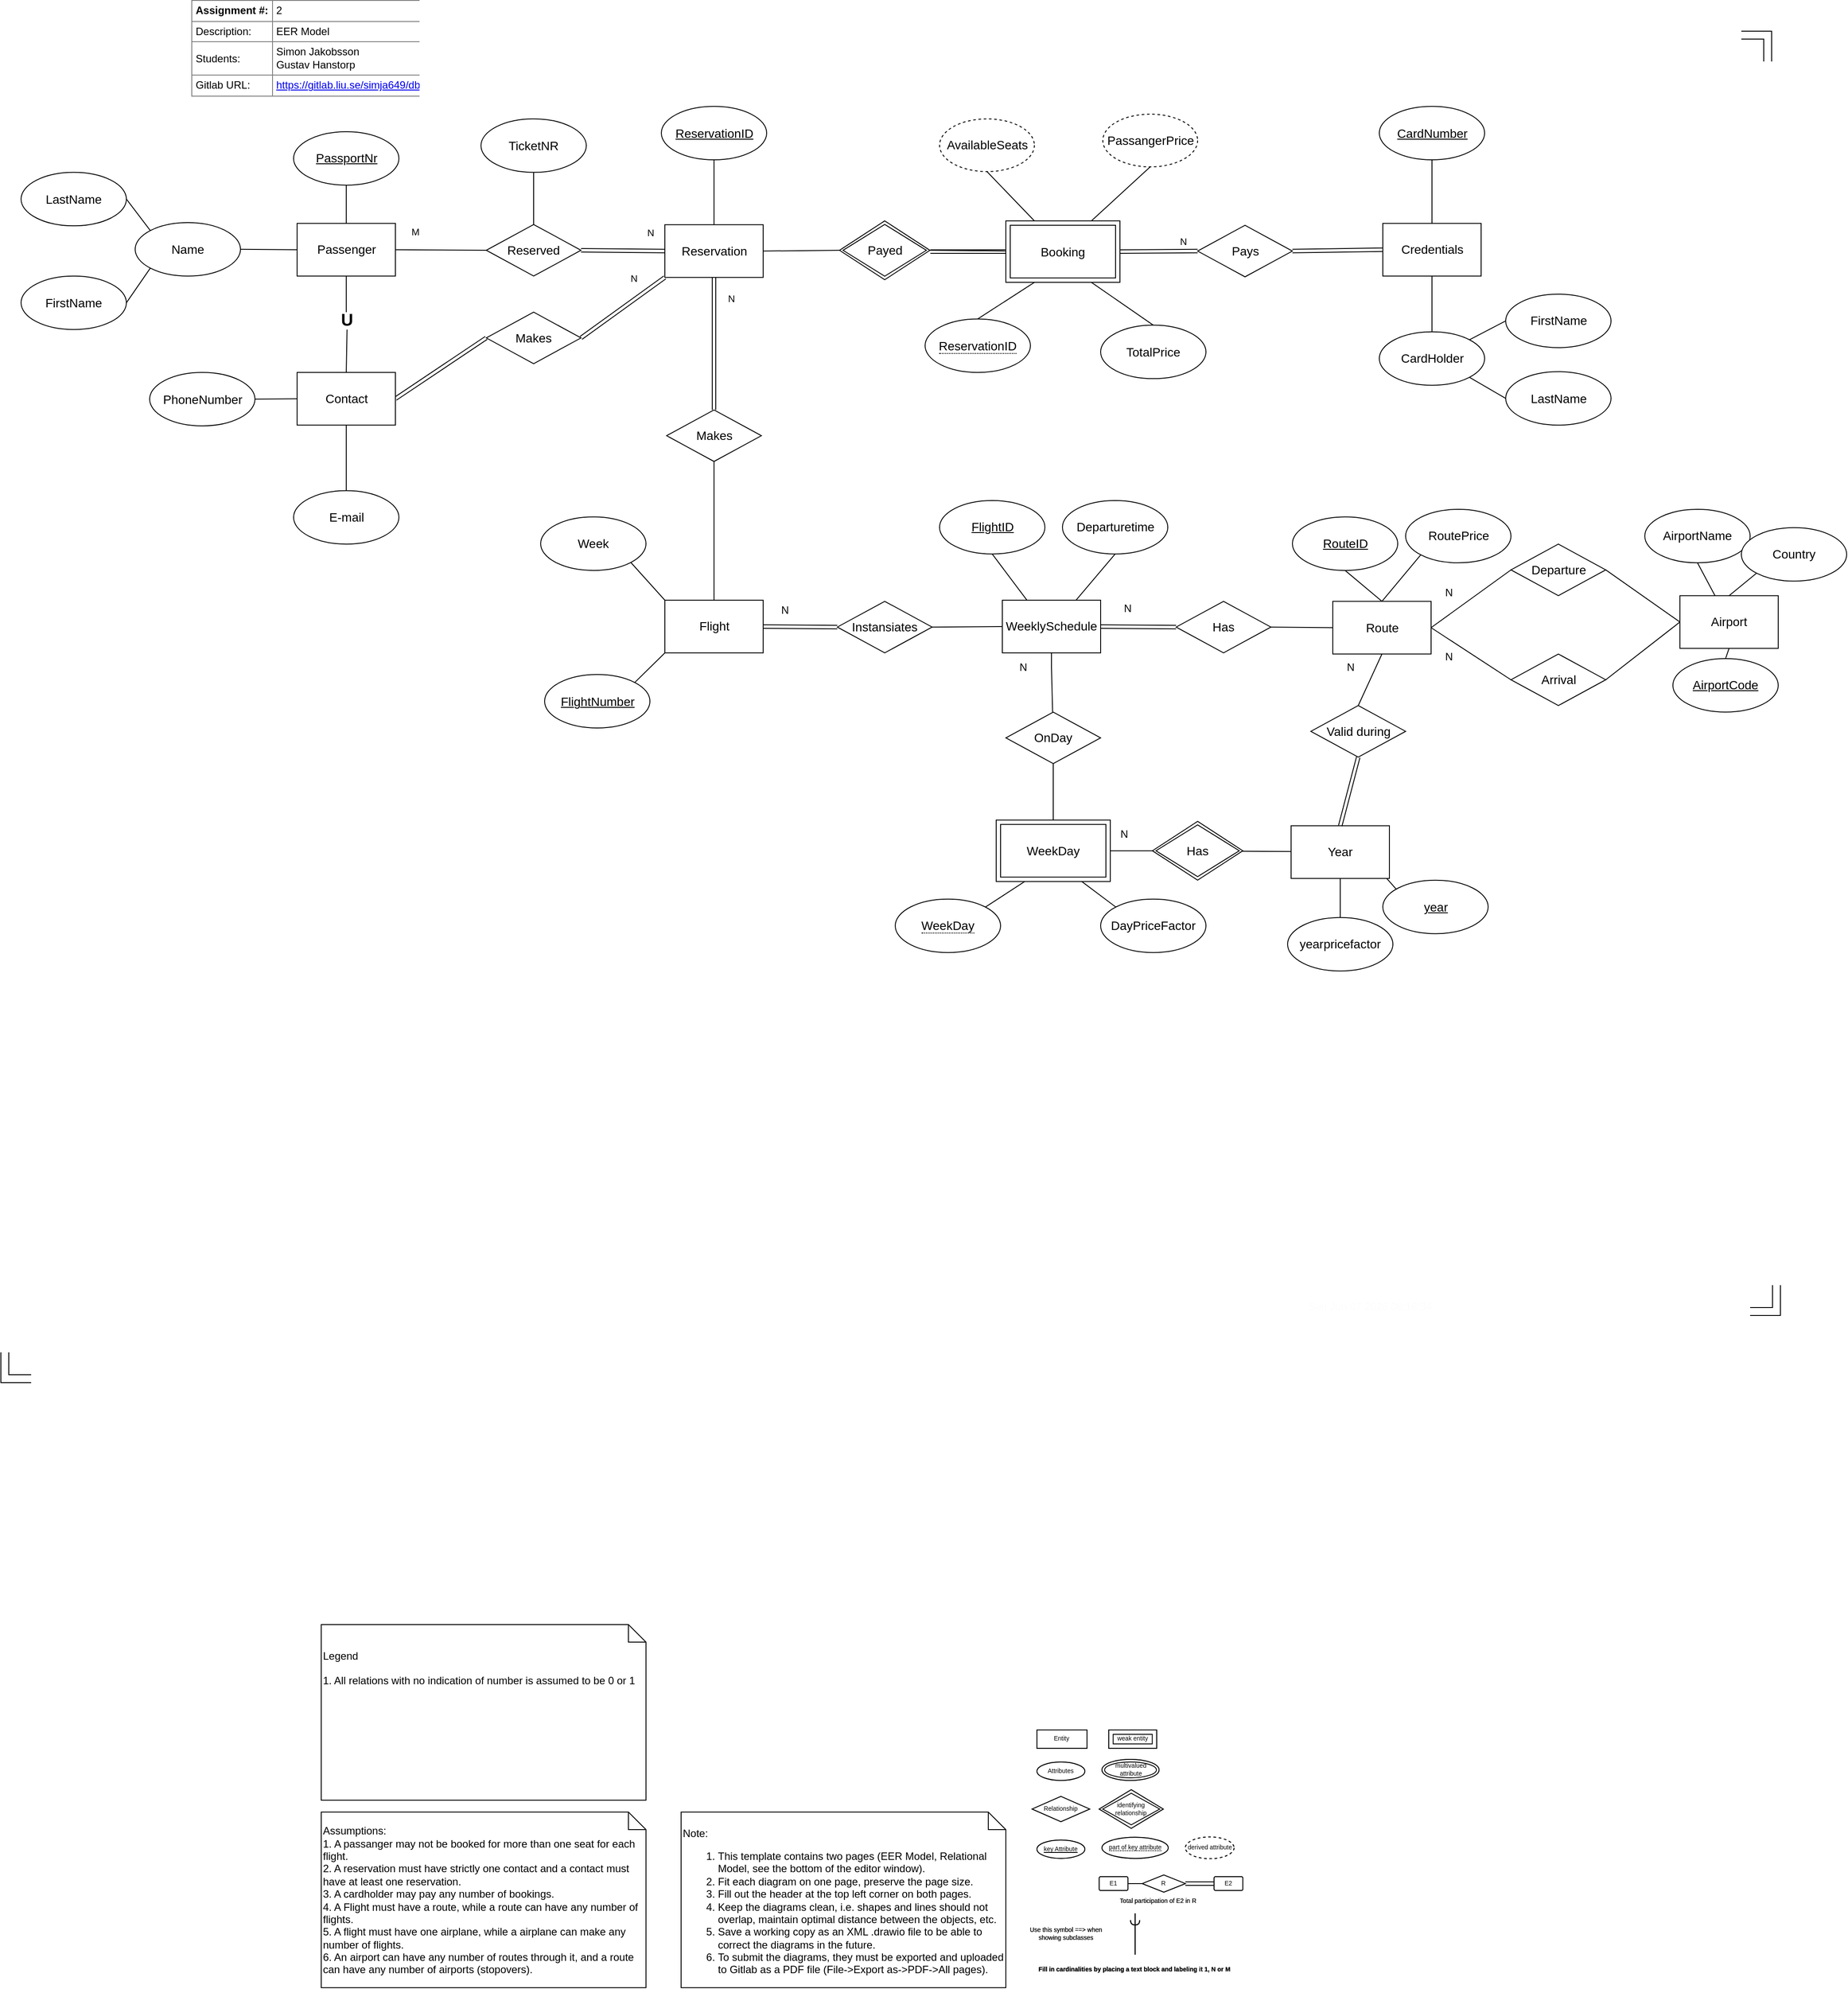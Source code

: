 <mxfile version="14.0.1" type="device" pages="2"><diagram id="EQT6DCMKms0dr1beO2x8" name="Page-1"><mxGraphModel dx="1306" dy="728" grid="1" gridSize="10" guides="1" tooltips="1" connect="1" arrows="1" fold="1" page="1" pageScale="1" pageWidth="3300" pageHeight="2339" math="0" shadow="0"><root><mxCell id="r67iiMVAhRl_353q-hEa-0"/><mxCell id="r67iiMVAhRl_353q-hEa-1" parent="r67iiMVAhRl_353q-hEa-0"/><UserObject label="%date{ddd mmm dd yyyy HH:MM:ss}%" placeholders="1" id="ZuKES8kQBr2e_-UL0viV-0"><mxCell style="text;html=1;align=center;verticalAlign=middle;whiteSpace=wrap;overflow=hidden;fontColor=#FCFCFC;movable=0;resizable=0;rotatable=0;deletable=0;editable=0;connectable=0;" parent="r67iiMVAhRl_353q-hEa-1" vertex="1"><mxGeometry x="1667" y="1538" width="160" height="20" as="geometry"/></mxCell></UserObject><mxCell id="ZuKES8kQBr2e_-UL0viV-1" value="" style="shape=filledEdge;rounded=0;fixDash=1;endArrow=none;strokeWidth=10;fillColor=#ffffff;edgeStyle=orthogonalEdgeStyle;fontColor=#FCFCFC;" parent="r67iiMVAhRl_353q-hEa-1" edge="1"><mxGeometry width="60" height="40" relative="1" as="geometry"><mxPoint x="191.5" y="1600" as="sourcePoint"/><mxPoint x="221.5" y="1630" as="targetPoint"/><Array as="points"><mxPoint x="191.5" y="1630"/></Array></mxGeometry></mxCell><mxCell id="ZuKES8kQBr2e_-UL0viV-2" value="" style="shape=filledEdge;rounded=0;fixDash=1;endArrow=none;strokeWidth=10;fillColor=#ffffff;edgeStyle=orthogonalEdgeStyle;fontColor=#FCFCFC;" parent="r67iiMVAhRl_353q-hEa-1" edge="1"><mxGeometry width="60" height="40" relative="1" as="geometry"><mxPoint x="2170" y="100" as="sourcePoint"/><mxPoint x="2200" y="130" as="targetPoint"/><Array as="points"><mxPoint x="2200" y="100"/></Array></mxGeometry></mxCell><mxCell id="ZuKES8kQBr2e_-UL0viV-3" value="" style="shape=filledEdge;rounded=0;fixDash=1;endArrow=none;strokeWidth=10;fillColor=#ffffff;edgeStyle=orthogonalEdgeStyle;fontColor=#FCFCFC;" parent="r67iiMVAhRl_353q-hEa-1" edge="1"><mxGeometry width="60" height="40" relative="1" as="geometry"><mxPoint x="2180" y="1553.5" as="sourcePoint"/><mxPoint x="2210" y="1523.5" as="targetPoint"/><Array as="points"><mxPoint x="2210" y="1553.5"/></Array></mxGeometry></mxCell><mxCell id="ZuKES8kQBr2e_-UL0viV-4" value="&lt;table style=&quot;width: 100% ; height: 100% ; border-collapse: collapse&quot; width=&quot;100%&quot; cellpadding=&quot;4&quot; border=&quot;1&quot;&gt;&lt;tbody&gt;&lt;tr&gt;&lt;th&gt;Assignment #:&lt;/th&gt;&lt;td&gt;2&lt;/td&gt;&lt;/tr&gt;&lt;tr&gt;&lt;td&gt;Description:&lt;/td&gt;&lt;td&gt;EER Model&lt;/td&gt;&lt;/tr&gt;&lt;tr&gt;&lt;td&gt;Students:&lt;/td&gt;&lt;td&gt;Simon Jakobsson&lt;br&gt;Gustav Hanstorp&lt;/td&gt;&lt;/tr&gt;&lt;tr&gt;&lt;td&gt;Gitlab URL:&lt;/td&gt;&lt;td&gt;&lt;a href=&quot;https://gitlab.liu.se/alial32/db&quot;&gt;https://gitlab.liu.se/simja649/db&lt;/a&gt;&lt;/td&gt;&lt;/tr&gt;&lt;/tbody&gt;&lt;/table&gt;" style="text;html=1;strokeColor=none;fillColor=none;overflow=fill;fontColor=#000000;" parent="r67iiMVAhRl_353q-hEa-1" vertex="1"><mxGeometry x="404" y="60" width="260" height="110" as="geometry"/></mxCell><mxCell id="ZuKES8kQBr2e_-UL0viV-5" value="&lt;br&gt;Note:&lt;br&gt;&lt;ol&gt;&lt;li&gt;This template contains two pages (EER Model, Relational Model, see the bottom of the editor window).&lt;/li&gt;&lt;li&gt;Fit each diagram on one page, preserve the page size.&lt;br&gt;&lt;/li&gt;&lt;li&gt;Fill out the header at the top left corner on both pages.&lt;/li&gt;&lt;li&gt;&lt;span&gt;Keep the diagrams clean, i.e. shapes and lines should not overlap, maintain optimal distance between the objects, etc.&lt;/span&gt;&lt;br&gt;&lt;/li&gt;&lt;li&gt;Save a working copy as an XML .drawio file to be able to correct the diagrams in the future.&lt;/li&gt;&lt;li&gt;To submit the diagrams, they must be exported and uploaded to Gitlab as a PDF file (File-&amp;gt;Export as-&amp;gt;PDF-&amp;gt;All pages).&lt;/li&gt;&lt;/ol&gt;" style="shape=note;size=20;whiteSpace=wrap;html=1;strokeColor=#000000;fillColor=#ffffff;fontColor=#000000;align=left;" parent="r67iiMVAhRl_353q-hEa-1" vertex="1"><mxGeometry x="962" y="2123.5" width="370" height="200" as="geometry"/></mxCell><mxCell id="ZuKES8kQBr2e_-UL0viV-6" value="Assumptions:&amp;nbsp;&lt;br&gt;&lt;div&gt;&lt;span&gt;1.&lt;/span&gt;&lt;span&gt; A passanger may not be booked for more than one seat for each flight.&lt;/span&gt;&lt;/div&gt;&lt;div&gt;&lt;span&gt;2. A reservation must have strictly one contact and a contact must have at least one reservation.&lt;/span&gt;&lt;/div&gt;&lt;div&gt;&lt;span&gt;3. A cardholder may pay any number of bookings.&lt;/span&gt;&lt;/div&gt;&lt;div&gt;&lt;span&gt;4. A Flight must have a route, while a route can have any number of flights.&lt;/span&gt;&lt;/div&gt;&lt;div&gt;&lt;span&gt;5. A flight must have one airplane, while a airplane can make any number of flights.&lt;/span&gt;&lt;/div&gt;&lt;div&gt;&lt;span&gt;6. An airport can have any number of routes through it, and a route can have any number of airports (stopovers).&lt;br&gt;&lt;/span&gt;&lt;/div&gt;&lt;div&gt;&lt;span&gt;&lt;/span&gt;&lt;/div&gt;" style="shape=note;size=20;whiteSpace=wrap;html=1;strokeColor=#000000;fillColor=#ffffff;fontColor=#000000;align=left;" parent="r67iiMVAhRl_353q-hEa-1" vertex="1"><mxGeometry x="552" y="2123.5" width="370" height="200" as="geometry"/></mxCell><mxCell id="ZuKES8kQBr2e_-UL0viV-7" value="" style="group;fontSize=7;" parent="r67iiMVAhRl_353q-hEa-1" vertex="1" connectable="0"><mxGeometry x="1332" y="2030" width="270" height="293.5" as="geometry"/></mxCell><mxCell id="ZuKES8kQBr2e_-UL0viV-8" value="&lt;b style=&quot;font-size: 7px;&quot;&gt;Fill in cardinalities by placing a text block and labeling it 1, N or M&lt;/b&gt;" style="text;html=1;strokeColor=none;fillColor=none;align=center;verticalAlign=middle;whiteSpace=wrap;rounded=0;shadow=0;dashed=1;fontSize=7;" parent="ZuKES8kQBr2e_-UL0viV-7" vertex="1"><mxGeometry x="32.73" y="260" width="227.27" height="26.11" as="geometry"/></mxCell><mxCell id="ZuKES8kQBr2e_-UL0viV-9" value="" style="shape=requiredInterface;html=1;verticalLabelPosition=bottom;shadow=0;fontSize=7;rotation=90;" parent="ZuKES8kQBr2e_-UL0viV-7" vertex="1"><mxGeometry x="144.545" y="214.119" width="5.455" height="10.445" as="geometry"/></mxCell><mxCell id="ZuKES8kQBr2e_-UL0viV-10" value="" style="endArrow=none;html=1;strokeColor=#000000;fontSize=7;" parent="ZuKES8kQBr2e_-UL0viV-7" edge="1"><mxGeometry width="50" height="50" relative="1" as="geometry"><mxPoint x="147.273" y="255.899" as="sourcePoint"/><mxPoint x="147.273" y="208.897" as="targetPoint"/></mxGeometry></mxCell><mxCell id="ZuKES8kQBr2e_-UL0viV-11" value="&lt;font style=&quot;font-size: 7px;&quot;&gt;Use this symbol ==&amp;gt; when showing subclasses &lt;/font&gt;" style="text;html=1;strokeColor=none;fillColor=none;align=center;verticalAlign=middle;whiteSpace=wrap;rounded=0;shadow=0;fontSize=7;" parent="ZuKES8kQBr2e_-UL0viV-7" vertex="1"><mxGeometry x="21.818" y="211.508" width="92.727" height="41.779" as="geometry"/></mxCell><mxCell id="ZuKES8kQBr2e_-UL0viV-12" value="Attributes" style="ellipse;whiteSpace=wrap;html=1;align=center;shadow=0;gradientColor=none;fontSize=7;" parent="ZuKES8kQBr2e_-UL0viV-7" vertex="1"><mxGeometry x="35.455" y="36.557" width="54.545" height="20.89" as="geometry"/></mxCell><mxCell id="ZuKES8kQBr2e_-UL0viV-13" value="Relationship" style="shape=rhombus;perimeter=rhombusPerimeter;whiteSpace=wrap;html=1;align=center;shadow=0;gradientColor=none;fontSize=7;" parent="ZuKES8kQBr2e_-UL0viV-7" vertex="1"><mxGeometry x="30" y="75.725" width="65.455" height="28.723" as="geometry"/></mxCell><mxCell id="ZuKES8kQBr2e_-UL0viV-14" value="weak entity" style="shape=ext;margin=3;double=1;whiteSpace=wrap;html=1;align=center;shadow=0;gradientColor=none;fontSize=7;" parent="ZuKES8kQBr2e_-UL0viV-7" vertex="1"><mxGeometry x="117.273" width="54.545" height="20.89" as="geometry"/></mxCell><mxCell id="ZuKES8kQBr2e_-UL0viV-15" value="key Attribute" style="ellipse;whiteSpace=wrap;html=1;align=center;fontStyle=4;shadow=0;gradientColor=none;fontSize=7;" parent="ZuKES8kQBr2e_-UL0viV-7" vertex="1"><mxGeometry x="35.455" y="125.338" width="54.545" height="20.89" as="geometry"/></mxCell><mxCell id="ZuKES8kQBr2e_-UL0viV-16" value="derived attribute" style="ellipse;whiteSpace=wrap;html=1;align=center;dashed=1;shadow=0;gradientColor=none;fontSize=7;" parent="ZuKES8kQBr2e_-UL0viV-7" vertex="1"><mxGeometry x="204.55" y="121.9" width="55.45" height="24.66" as="geometry"/></mxCell><mxCell id="ZuKES8kQBr2e_-UL0viV-17" value="E2" style="rounded=1;arcSize=10;whiteSpace=wrap;html=1;align=center;shadow=0;gradientColor=none;fontSize=7;" parent="ZuKES8kQBr2e_-UL0viV-7" vertex="1"><mxGeometry x="237.273" y="167.117" width="32.727" height="15.667" as="geometry"/></mxCell><mxCell id="ZuKES8kQBr2e_-UL0viV-18" value="R" style="shape=rhombus;perimeter=rhombusPerimeter;whiteSpace=wrap;html=1;align=center;shadow=0;gradientColor=none;fontSize=7;" parent="ZuKES8kQBr2e_-UL0viV-7" vertex="1"><mxGeometry x="155.455" y="165.159" width="49.091" height="19.584" as="geometry"/></mxCell><mxCell id="ZuKES8kQBr2e_-UL0viV-19" value="" style="shape=link;html=1;rounded=0;entryX=0;entryY=0.5;entryDx=0;entryDy=0;exitX=1;exitY=0.5;exitDx=0;exitDy=0;fontSize=7;" parent="ZuKES8kQBr2e_-UL0viV-7" source="ZuKES8kQBr2e_-UL0viV-18" target="ZuKES8kQBr2e_-UL0viV-17" edge="1"><mxGeometry relative="1" as="geometry"><mxPoint x="193.636" y="177.562" as="sourcePoint"/><mxPoint x="193.636" y="177.301" as="targetPoint"/></mxGeometry></mxCell><mxCell id="ZuKES8kQBr2e_-UL0viV-20" value="E1" style="rounded=1;arcSize=10;whiteSpace=wrap;html=1;align=center;shadow=0;gradientColor=none;fontSize=7;" parent="ZuKES8kQBr2e_-UL0viV-7" vertex="1"><mxGeometry x="106.364" y="167.117" width="32.727" height="15.667" as="geometry"/></mxCell><mxCell id="ZuKES8kQBr2e_-UL0viV-21" value="" style="endArrow=none;html=1;rounded=0;exitX=0;exitY=0.5;exitDx=0;exitDy=0;entryX=1;entryY=0.5;entryDx=0;entryDy=0;fontSize=7;" parent="ZuKES8kQBr2e_-UL0viV-7" source="ZuKES8kQBr2e_-UL0viV-18" target="ZuKES8kQBr2e_-UL0viV-20" edge="1"><mxGeometry relative="1" as="geometry"><mxPoint x="-237.273" y="302.9" as="sourcePoint"/><mxPoint x="-150" y="302.9" as="targetPoint"/></mxGeometry></mxCell><mxCell id="ZuKES8kQBr2e_-UL0viV-22" value="&lt;font style=&quot;font-size: 7px;&quot;&gt;Total participation of E2 in R&lt;/font&gt;" style="text;html=1;align=center;verticalAlign=middle;resizable=0;points=[];autosize=1;fontSize=7;" parent="ZuKES8kQBr2e_-UL0viV-7" vertex="1"><mxGeometry x="122.729" y="190.0" width="100" height="10" as="geometry"/></mxCell><mxCell id="ZuKES8kQBr2e_-UL0viV-23" value="&lt;span style=&quot;border-bottom: 1px dotted&quot;&gt;part of key attribute&lt;/span&gt;" style="ellipse;whiteSpace=wrap;html=1;align=center;strokeColor=#000000;fillColor=#ffffff;fontSize=7;fontColor=#000000;" parent="ZuKES8kQBr2e_-UL0viV-7" vertex="1"><mxGeometry x="109.55" y="122.23" width="75.45" height="24" as="geometry"/></mxCell><mxCell id="ZuKES8kQBr2e_-UL0viV-24" value="multivalued attribute" style="ellipse;shape=doubleEllipse;margin=3;whiteSpace=wrap;html=1;align=center;strokeColor=#000000;fillColor=#ffffff;fontSize=7;fontColor=#000000;" parent="ZuKES8kQBr2e_-UL0viV-7" vertex="1"><mxGeometry x="109.55" y="33.45" width="65" height="24" as="geometry"/></mxCell><mxCell id="ZuKES8kQBr2e_-UL0viV-25" value="identifying relationship" style="shape=rhombus;double=1;perimeter=rhombusPerimeter;whiteSpace=wrap;html=1;align=center;strokeColor=#000000;fillColor=#ffffff;fontSize=7;fontColor=#000000;" parent="ZuKES8kQBr2e_-UL0viV-7" vertex="1"><mxGeometry x="106.36" y="68.09" width="73" height="44" as="geometry"/></mxCell><mxCell id="ZuKES8kQBr2e_-UL0viV-26" value="Entity" style="whiteSpace=wrap;html=1;align=center;strokeColor=#000000;fillColor=#ffffff;fontSize=7;fontColor=#000000;" parent="ZuKES8kQBr2e_-UL0viV-7" vertex="1"><mxGeometry x="35.45" width="57" height="20.89" as="geometry"/></mxCell><mxCell id="ZuKES8kQBr2e_-UL0viV-27" style="edgeStyle=none;rounded=0;orthogonalLoop=1;jettySize=auto;html=1;exitX=0.5;exitY=1;exitDx=0;exitDy=0;endArrow=none;endFill=0;" parent="r67iiMVAhRl_353q-hEa-1" source="ZuKES8kQBr2e_-UL0viV-28" target="ZuKES8kQBr2e_-UL0viV-149" edge="1"><mxGeometry relative="1" as="geometry"><mxPoint x="475" y="406.78" as="targetPoint"/></mxGeometry></mxCell><mxCell id="ZuKES8kQBr2e_-UL0viV-28" value="&lt;font style=&quot;font-size: 14px&quot;&gt;Passenger&lt;/font&gt;" style="whiteSpace=wrap;html=1;align=center;strokeColor=#000000;fillColor=#ffffff;fontSize=7;fontColor=#000000;" parent="r67iiMVAhRl_353q-hEa-1" vertex="1"><mxGeometry x="524.5" y="314.36" width="112" height="60" as="geometry"/></mxCell><mxCell id="ZuKES8kQBr2e_-UL0viV-29" style="edgeStyle=none;rounded=0;orthogonalLoop=1;jettySize=auto;html=1;exitX=1;exitY=0.5;exitDx=0;exitDy=0;entryX=0;entryY=0.5;entryDx=0;entryDy=0;endArrow=none;endFill=0;shape=link;" parent="r67iiMVAhRl_353q-hEa-1" source="ZuKES8kQBr2e_-UL0viV-30" target="ZuKES8kQBr2e_-UL0viV-85" edge="1"><mxGeometry relative="1" as="geometry"/></mxCell><mxCell id="ZuKES8kQBr2e_-UL0viV-30" value="&lt;font style=&quot;font-size: 14px&quot;&gt;Contact&lt;/font&gt;" style="whiteSpace=wrap;html=1;align=center;strokeColor=#000000;fillColor=#ffffff;fontSize=7;fontColor=#000000;" parent="r67iiMVAhRl_353q-hEa-1" vertex="1"><mxGeometry x="524.5" y="484.11" width="112" height="60" as="geometry"/></mxCell><mxCell id="ZuKES8kQBr2e_-UL0viV-31" style="edgeStyle=none;rounded=0;orthogonalLoop=1;jettySize=auto;html=1;exitX=0;exitY=0;exitDx=0;exitDy=0;entryX=1;entryY=1;entryDx=0;entryDy=0;endArrow=none;endFill=0;" parent="r67iiMVAhRl_353q-hEa-1" source="ZuKES8kQBr2e_-UL0viV-34" target="ZuKES8kQBr2e_-UL0viV-82" edge="1"><mxGeometry relative="1" as="geometry"/></mxCell><mxCell id="ZuKES8kQBr2e_-UL0viV-34" value="&lt;font style=&quot;font-size: 14px&quot;&gt;Flight&lt;/font&gt;" style="whiteSpace=wrap;html=1;align=center;strokeColor=#000000;fillColor=#ffffff;fontSize=7;fontColor=#000000;" parent="r67iiMVAhRl_353q-hEa-1" vertex="1"><mxGeometry x="943.5" y="743.48" width="112" height="60" as="geometry"/></mxCell><mxCell id="cs3gjJi2WOh-JXGb4fep-1" style="rounded=0;orthogonalLoop=1;jettySize=auto;html=1;exitX=0.5;exitY=1;exitDx=0;exitDy=0;entryX=0.5;entryY=0;entryDx=0;entryDy=0;endArrow=none;endFill=0;" parent="r67iiMVAhRl_353q-hEa-1" source="ZuKES8kQBr2e_-UL0viV-35" target="cs3gjJi2WOh-JXGb4fep-0" edge="1"><mxGeometry relative="1" as="geometry"/></mxCell><mxCell id="ZuKES8kQBr2e_-UL0viV-35" value="&lt;font style=&quot;font-size: 14px&quot;&gt;Route&lt;/font&gt;" style="whiteSpace=wrap;html=1;align=center;strokeColor=#000000;fillColor=#ffffff;fontSize=7;fontColor=#000000;" parent="r67iiMVAhRl_353q-hEa-1" vertex="1"><mxGeometry x="1704.5" y="744.76" width="112" height="60" as="geometry"/></mxCell><mxCell id="LBY4UaQZtaPFcqFVzN4k-27" style="edgeStyle=none;rounded=0;orthogonalLoop=1;jettySize=auto;html=1;exitX=1;exitY=0.5;exitDx=0;exitDy=0;entryX=0;entryY=0.5;entryDx=0;entryDy=0;endArrow=none;endFill=0;shape=link;" parent="r67iiMVAhRl_353q-hEa-1" source="ZuKES8kQBr2e_-UL0viV-38" target="LBY4UaQZtaPFcqFVzN4k-26" edge="1"><mxGeometry relative="1" as="geometry"/></mxCell><mxCell id="ZuKES8kQBr2e_-UL0viV-38" value="&lt;font style=&quot;font-size: 14px&quot;&gt;WeeklySchedule&lt;/font&gt;" style="whiteSpace=wrap;html=1;align=center;strokeColor=#000000;fillColor=#ffffff;fontSize=7;fontColor=#000000;" parent="r67iiMVAhRl_353q-hEa-1" vertex="1"><mxGeometry x="1328.0" y="743.48" width="112" height="60" as="geometry"/></mxCell><mxCell id="ZuKES8kQBr2e_-UL0viV-40" style="edgeStyle=none;rounded=0;orthogonalLoop=1;jettySize=auto;html=1;exitX=0.5;exitY=1;exitDx=0;exitDy=0;entryX=0.5;entryY=0;entryDx=0;entryDy=0;endArrow=none;endFill=0;shape=link;" parent="r67iiMVAhRl_353q-hEa-1" source="ZuKES8kQBr2e_-UL0viV-42" target="ZuKES8kQBr2e_-UL0viV-116" edge="1"><mxGeometry relative="1" as="geometry"/></mxCell><mxCell id="ZuKES8kQBr2e_-UL0viV-42" value="&lt;font style=&quot;font-size: 14px&quot;&gt;Reservation&lt;/font&gt;" style="whiteSpace=wrap;html=1;align=center;strokeColor=#000000;fillColor=#ffffff;fontSize=7;fontColor=#000000;" parent="r67iiMVAhRl_353q-hEa-1" vertex="1"><mxGeometry x="943.5" y="315.89" width="112" height="60" as="geometry"/></mxCell><mxCell id="ZuKES8kQBr2e_-UL0viV-43" style="edgeStyle=none;rounded=0;orthogonalLoop=1;jettySize=auto;html=1;exitX=0;exitY=0.5;exitDx=0;exitDy=0;entryX=1;entryY=0.5;entryDx=0;entryDy=0;endArrow=none;endFill=0;shape=link;" parent="r67iiMVAhRl_353q-hEa-1" source="ZuKES8kQBr2e_-UL0viV-44" target="ZuKES8kQBr2e_-UL0viV-114" edge="1"><mxGeometry relative="1" as="geometry"/></mxCell><mxCell id="ZuKES8kQBr2e_-UL0viV-44" value="&lt;font style=&quot;font-size: 14px&quot;&gt;Credentials&lt;/font&gt;" style="whiteSpace=wrap;html=1;align=center;strokeColor=#000000;fillColor=#ffffff;fontSize=7;fontColor=#000000;" parent="r67iiMVAhRl_353q-hEa-1" vertex="1"><mxGeometry x="1761.5" y="314.36" width="112" height="60" as="geometry"/></mxCell><mxCell id="ZuKES8kQBr2e_-UL0viV-45" style="edgeStyle=none;rounded=0;orthogonalLoop=1;jettySize=auto;html=1;exitX=0.25;exitY=1;exitDx=0;exitDy=0;entryX=0.5;entryY=0;entryDx=0;entryDy=0;endArrow=none;endFill=0;" parent="r67iiMVAhRl_353q-hEa-1" source="j6BpbAa5S9FKuls-0J8d-0" target="ZuKES8kQBr2e_-UL0viV-86" edge="1"><mxGeometry relative="1" as="geometry"><mxPoint x="1363.5" y="376.53" as="sourcePoint"/></mxGeometry></mxCell><mxCell id="ZuKES8kQBr2e_-UL0viV-46" style="edgeStyle=none;rounded=0;orthogonalLoop=1;jettySize=auto;html=1;exitX=0.75;exitY=1;exitDx=0;exitDy=0;entryX=0.5;entryY=0;entryDx=0;entryDy=0;endArrow=none;endFill=0;" parent="r67iiMVAhRl_353q-hEa-1" source="j6BpbAa5S9FKuls-0J8d-0" target="v1TV6MlckLfI-AJfJrj9-8" edge="1"><mxGeometry relative="1" as="geometry"><mxPoint x="1419.5" y="376.53" as="sourcePoint"/><mxPoint x="1501.5" y="431.18" as="targetPoint"/></mxGeometry></mxCell><mxCell id="ZuKES8kQBr2e_-UL0viV-50" style="edgeStyle=none;rounded=0;orthogonalLoop=1;jettySize=auto;html=1;exitX=0.5;exitY=1;exitDx=0;exitDy=0;entryX=0.5;entryY=0;entryDx=0;entryDy=0;endArrow=none;endFill=0;" parent="r67iiMVAhRl_353q-hEa-1" source="ZuKES8kQBr2e_-UL0viV-51" target="ZuKES8kQBr2e_-UL0viV-28" edge="1"><mxGeometry relative="1" as="geometry"/></mxCell><mxCell id="ZuKES8kQBr2e_-UL0viV-51" value="&lt;span style=&quot;font-size: 14px&quot;&gt;&lt;u&gt;PassportNr&lt;/u&gt;&lt;/span&gt;" style="ellipse;whiteSpace=wrap;html=1;align=center;shadow=0;gradientColor=none;fontSize=7;" parent="r67iiMVAhRl_353q-hEa-1" vertex="1"><mxGeometry x="520.5" y="210.0" width="120" height="60.89" as="geometry"/></mxCell><mxCell id="ZuKES8kQBr2e_-UL0viV-52" style="edgeStyle=none;rounded=0;orthogonalLoop=1;jettySize=auto;html=1;exitX=1;exitY=0.5;exitDx=0;exitDy=0;entryX=0;entryY=0.5;entryDx=0;entryDy=0;endArrow=none;endFill=0;" parent="r67iiMVAhRl_353q-hEa-1" source="ZuKES8kQBr2e_-UL0viV-53" target="ZuKES8kQBr2e_-UL0viV-28" edge="1"><mxGeometry relative="1" as="geometry"/></mxCell><mxCell id="ZuKES8kQBr2e_-UL0viV-53" value="&lt;font style=&quot;font-size: 14px&quot;&gt;Name&lt;/font&gt;" style="ellipse;whiteSpace=wrap;html=1;align=center;shadow=0;gradientColor=none;fontSize=7;" parent="r67iiMVAhRl_353q-hEa-1" vertex="1"><mxGeometry x="340.0" y="313.47" width="120" height="60.89" as="geometry"/></mxCell><mxCell id="ZuKES8kQBr2e_-UL0viV-54" style="edgeStyle=none;rounded=0;orthogonalLoop=1;jettySize=auto;html=1;exitX=1;exitY=0.5;exitDx=0;exitDy=0;entryX=0;entryY=1;entryDx=0;entryDy=0;endArrow=none;endFill=0;" parent="r67iiMVAhRl_353q-hEa-1" source="ZuKES8kQBr2e_-UL0viV-55" target="ZuKES8kQBr2e_-UL0viV-53" edge="1"><mxGeometry relative="1" as="geometry"/></mxCell><mxCell id="ZuKES8kQBr2e_-UL0viV-55" value="&lt;font style=&quot;font-size: 14px&quot;&gt;FirstName&lt;/font&gt;" style="ellipse;whiteSpace=wrap;html=1;align=center;shadow=0;gradientColor=none;fontSize=7;" parent="r67iiMVAhRl_353q-hEa-1" vertex="1"><mxGeometry x="210.0" y="374.36" width="120" height="60.89" as="geometry"/></mxCell><mxCell id="ZuKES8kQBr2e_-UL0viV-56" style="edgeStyle=none;rounded=0;orthogonalLoop=1;jettySize=auto;html=1;exitX=1;exitY=0.5;exitDx=0;exitDy=0;entryX=0;entryY=0;entryDx=0;entryDy=0;endArrow=none;endFill=0;" parent="r67iiMVAhRl_353q-hEa-1" source="ZuKES8kQBr2e_-UL0viV-57" target="ZuKES8kQBr2e_-UL0viV-53" edge="1"><mxGeometry relative="1" as="geometry"/></mxCell><mxCell id="ZuKES8kQBr2e_-UL0viV-57" value="&lt;font style=&quot;font-size: 14px&quot;&gt;LastName&lt;/font&gt;" style="ellipse;whiteSpace=wrap;html=1;align=center;shadow=0;gradientColor=none;fontSize=7;" parent="r67iiMVAhRl_353q-hEa-1" vertex="1"><mxGeometry x="210.0" y="256.28" width="120" height="60.89" as="geometry"/></mxCell><mxCell id="ZuKES8kQBr2e_-UL0viV-60" style="edgeStyle=none;rounded=0;orthogonalLoop=1;jettySize=auto;html=1;exitX=0.5;exitY=1;exitDx=0;exitDy=0;entryX=0.5;entryY=0;entryDx=0;entryDy=0;endArrow=none;endFill=0;" parent="r67iiMVAhRl_353q-hEa-1" source="ZuKES8kQBr2e_-UL0viV-61" target="ZuKES8kQBr2e_-UL0viV-42" edge="1"><mxGeometry relative="1" as="geometry"/></mxCell><mxCell id="ZuKES8kQBr2e_-UL0viV-61" value="&lt;font size=&quot;1&quot;&gt;&lt;u style=&quot;font-size: 14px&quot;&gt;ReservationID&lt;/u&gt;&lt;/font&gt;" style="ellipse;whiteSpace=wrap;html=1;align=center;shadow=0;gradientColor=none;fontSize=7;" parent="r67iiMVAhRl_353q-hEa-1" vertex="1"><mxGeometry x="939.5" y="181.11" width="120" height="60.89" as="geometry"/></mxCell><mxCell id="ZuKES8kQBr2e_-UL0viV-64" style="edgeStyle=none;rounded=0;orthogonalLoop=1;jettySize=auto;html=1;exitX=0.5;exitY=1;exitDx=0;exitDy=0;endArrow=none;endFill=0;entryX=0.25;entryY=0;entryDx=0;entryDy=0;" parent="r67iiMVAhRl_353q-hEa-1" source="ZuKES8kQBr2e_-UL0viV-65" target="ZuKES8kQBr2e_-UL0viV-38" edge="1"><mxGeometry relative="1" as="geometry"/></mxCell><mxCell id="ZuKES8kQBr2e_-UL0viV-65" value="&lt;font style=&quot;font-size: 14px&quot;&gt;&lt;u&gt;FlightID&lt;/u&gt;&lt;/font&gt;" style="ellipse;whiteSpace=wrap;html=1;align=center;shadow=0;gradientColor=none;fontSize=7;" parent="r67iiMVAhRl_353q-hEa-1" vertex="1"><mxGeometry x="1256.5" y="630" width="120" height="60.89" as="geometry"/></mxCell><mxCell id="ZuKES8kQBr2e_-UL0viV-70" style="edgeStyle=none;rounded=0;orthogonalLoop=1;jettySize=auto;html=1;exitX=1;exitY=0;exitDx=0;exitDy=0;entryX=0;entryY=1;entryDx=0;entryDy=0;endArrow=none;endFill=0;" parent="r67iiMVAhRl_353q-hEa-1" source="ZuKES8kQBr2e_-UL0viV-71" target="ZuKES8kQBr2e_-UL0viV-34" edge="1"><mxGeometry relative="1" as="geometry"/></mxCell><mxCell id="ZuKES8kQBr2e_-UL0viV-71" value="&lt;u&gt;&lt;font style=&quot;font-size: 14px&quot;&gt;FlightNumber&lt;br&gt;&lt;/font&gt;&lt;/u&gt;" style="ellipse;whiteSpace=wrap;html=1;align=center;shadow=0;gradientColor=none;fontSize=7;" parent="r67iiMVAhRl_353q-hEa-1" vertex="1"><mxGeometry x="806.5" y="828.12" width="120" height="60.89" as="geometry"/></mxCell><mxCell id="Tc3wuruW8iR1NJpWdLS3-50" style="edgeStyle=none;rounded=0;orthogonalLoop=1;jettySize=auto;html=1;exitX=0.5;exitY=1;exitDx=0;exitDy=0;entryX=0.75;entryY=0;entryDx=0;entryDy=0;endArrow=none;endFill=0;" parent="r67iiMVAhRl_353q-hEa-1" source="ZuKES8kQBr2e_-UL0viV-75" target="ZuKES8kQBr2e_-UL0viV-38" edge="1"><mxGeometry relative="1" as="geometry"/></mxCell><mxCell id="ZuKES8kQBr2e_-UL0viV-75" value="&lt;font style=&quot;font-size: 14px&quot;&gt;Departuretime&lt;/font&gt;" style="ellipse;whiteSpace=wrap;html=1;align=center;shadow=0;gradientColor=none;fontSize=7;" parent="r67iiMVAhRl_353q-hEa-1" vertex="1"><mxGeometry x="1396.5" y="630" width="120" height="60.89" as="geometry"/></mxCell><mxCell id="Tc3wuruW8iR1NJpWdLS3-46" style="edgeStyle=none;rounded=0;orthogonalLoop=1;jettySize=auto;html=1;exitX=0.5;exitY=1;exitDx=0;exitDy=0;entryX=0.5;entryY=0;entryDx=0;entryDy=0;endArrow=none;endFill=0;" parent="r67iiMVAhRl_353q-hEa-1" source="ZuKES8kQBr2e_-UL0viV-77" target="Tc3wuruW8iR1NJpWdLS3-44" edge="1"><mxGeometry relative="1" as="geometry"/></mxCell><mxCell id="ZuKES8kQBr2e_-UL0viV-77" value="&lt;span style=&quot;font-size: 14px&quot;&gt;&lt;u&gt;year&lt;/u&gt;&lt;/span&gt;" style="ellipse;whiteSpace=wrap;html=1;align=center;shadow=0;gradientColor=none;fontSize=7;" parent="r67iiMVAhRl_353q-hEa-1" vertex="1"><mxGeometry x="1761.5" y="1062.33" width="120" height="60.89" as="geometry"/></mxCell><mxCell id="ZuKES8kQBr2e_-UL0viV-80" style="edgeStyle=none;rounded=0;orthogonalLoop=1;jettySize=auto;html=1;exitX=0;exitY=1;exitDx=0;exitDy=0;entryX=0.5;entryY=0;entryDx=0;entryDy=0;endArrow=none;endFill=0;" parent="r67iiMVAhRl_353q-hEa-1" source="ZuKES8kQBr2e_-UL0viV-81" target="ZuKES8kQBr2e_-UL0viV-35" edge="1"><mxGeometry relative="1" as="geometry"/></mxCell><mxCell id="ZuKES8kQBr2e_-UL0viV-81" value="&lt;font style=&quot;font-size: 14px&quot;&gt;RoutePrice&lt;/font&gt;" style="ellipse;whiteSpace=wrap;html=1;align=center;shadow=0;gradientColor=none;fontSize=7;" parent="r67iiMVAhRl_353q-hEa-1" vertex="1"><mxGeometry x="1787.5" y="640.0" width="120" height="60.89" as="geometry"/></mxCell><mxCell id="ZuKES8kQBr2e_-UL0viV-82" value="&lt;font style=&quot;font-size: 14px&quot;&gt;Week&lt;/font&gt;" style="ellipse;whiteSpace=wrap;html=1;align=center;shadow=0;gradientColor=none;fontSize=7;" parent="r67iiMVAhRl_353q-hEa-1" vertex="1"><mxGeometry x="802.0" y="648.68" width="120" height="60.89" as="geometry"/></mxCell><mxCell id="ZuKES8kQBr2e_-UL0viV-84" style="edgeStyle=none;rounded=0;orthogonalLoop=1;jettySize=auto;html=1;exitX=1;exitY=0.5;exitDx=0;exitDy=0;entryX=0;entryY=1;entryDx=0;entryDy=0;endArrow=none;endFill=0;shape=link;" parent="r67iiMVAhRl_353q-hEa-1" source="ZuKES8kQBr2e_-UL0viV-85" target="ZuKES8kQBr2e_-UL0viV-42" edge="1"><mxGeometry relative="1" as="geometry"/></mxCell><mxCell id="ZuKES8kQBr2e_-UL0viV-85" value="&lt;font style=&quot;font-size: 14px&quot;&gt;Makes&lt;/font&gt;" style="shape=rhombus;perimeter=rhombusPerimeter;whiteSpace=wrap;html=1;align=center;shadow=0;gradientColor=none;fontSize=7;" parent="r67iiMVAhRl_353q-hEa-1" vertex="1"><mxGeometry x="740" y="415.44" width="108" height="58.72" as="geometry"/></mxCell><mxCell id="ZuKES8kQBr2e_-UL0viV-86" value="&lt;font style=&quot;font-size: 14px&quot;&gt;&lt;span style=&quot;border-bottom: 1px dotted&quot;&gt;ReservationID&lt;/span&gt;&lt;/font&gt;" style="ellipse;whiteSpace=wrap;html=1;align=center;shadow=0;gradientColor=none;fontSize=7;" parent="r67iiMVAhRl_353q-hEa-1" vertex="1"><mxGeometry x="1240" y="423.22" width="120" height="60.89" as="geometry"/></mxCell><mxCell id="ZuKES8kQBr2e_-UL0viV-89" style="edgeStyle=none;rounded=0;orthogonalLoop=1;jettySize=auto;html=1;entryX=0.5;entryY=0;entryDx=0;entryDy=0;endArrow=none;endFill=0;exitX=0.53;exitY=0.993;exitDx=0;exitDy=0;exitPerimeter=0;" parent="r67iiMVAhRl_353q-hEa-1" source="ZuKES8kQBr2e_-UL0viV-149" target="ZuKES8kQBr2e_-UL0viV-30" edge="1"><mxGeometry relative="1" as="geometry"><mxPoint x="546.5" y="344" as="sourcePoint"/><mxPoint x="562.0" y="405.0" as="targetPoint"/></mxGeometry></mxCell><mxCell id="ZuKES8kQBr2e_-UL0viV-91" style="edgeStyle=none;rounded=0;orthogonalLoop=1;jettySize=auto;html=1;exitX=0;exitY=0.5;exitDx=0;exitDy=0;entryX=1;entryY=0.5;entryDx=0;entryDy=0;endArrow=none;endFill=0;" parent="r67iiMVAhRl_353q-hEa-1" source="j6BpbAa5S9FKuls-0J8d-1" target="ZuKES8kQBr2e_-UL0viV-42" edge="1"><mxGeometry relative="1" as="geometry"><mxPoint x="1138" y="346.53" as="sourcePoint"/></mxGeometry></mxCell><mxCell id="ZuKES8kQBr2e_-UL0viV-92" style="edgeStyle=none;rounded=0;orthogonalLoop=1;jettySize=auto;html=1;exitX=1;exitY=0.5;exitDx=0;exitDy=0;entryX=0;entryY=0.5;entryDx=0;entryDy=0;endArrow=none;endFill=0;shape=link;" parent="r67iiMVAhRl_353q-hEa-1" target="j6BpbAa5S9FKuls-0J8d-0" edge="1"><mxGeometry relative="1" as="geometry"><mxPoint x="1246" y="346.53" as="sourcePoint"/><mxPoint x="1335.5" y="346.53" as="targetPoint"/></mxGeometry></mxCell><mxCell id="ZuKES8kQBr2e_-UL0viV-94" style="rounded=0;orthogonalLoop=1;jettySize=auto;html=1;exitX=1;exitY=0.5;exitDx=0;exitDy=0;entryX=0;entryY=0.5;entryDx=0;entryDy=0;endArrow=none;endFill=0;" parent="r67iiMVAhRl_353q-hEa-1" source="ZuKES8kQBr2e_-UL0viV-95" target="ZuKES8kQBr2e_-UL0viV-30" edge="1"><mxGeometry relative="1" as="geometry"/></mxCell><mxCell id="ZuKES8kQBr2e_-UL0viV-95" value="&lt;font style=&quot;font-size: 14px&quot;&gt;PhoneNumber&lt;/font&gt;" style="ellipse;whiteSpace=wrap;html=1;align=center;shadow=0;gradientColor=none;fontSize=7;" parent="r67iiMVAhRl_353q-hEa-1" vertex="1"><mxGeometry x="356.5" y="484.11" width="120" height="60.89" as="geometry"/></mxCell><mxCell id="ZuKES8kQBr2e_-UL0viV-96" style="rounded=0;orthogonalLoop=1;jettySize=auto;html=1;exitX=0.5;exitY=0;exitDx=0;exitDy=0;entryX=0.5;entryY=1;entryDx=0;entryDy=0;endArrow=none;endFill=0;" parent="r67iiMVAhRl_353q-hEa-1" source="ZuKES8kQBr2e_-UL0viV-97" target="ZuKES8kQBr2e_-UL0viV-30" edge="1"><mxGeometry relative="1" as="geometry"/></mxCell><mxCell id="ZuKES8kQBr2e_-UL0viV-97" value="&lt;font style=&quot;font-size: 14px&quot;&gt;E-mail&lt;/font&gt;" style="ellipse;whiteSpace=wrap;html=1;align=center;shadow=0;gradientColor=none;fontSize=7;" parent="r67iiMVAhRl_353q-hEa-1" vertex="1"><mxGeometry x="520.5" y="618.72" width="120" height="60.89" as="geometry"/></mxCell><mxCell id="ZuKES8kQBr2e_-UL0viV-100" style="edgeStyle=none;rounded=0;orthogonalLoop=1;jettySize=auto;html=1;exitX=0.5;exitY=1;exitDx=0;exitDy=0;entryX=0.5;entryY=0;entryDx=0;entryDy=0;endArrow=none;endFill=0;" parent="r67iiMVAhRl_353q-hEa-1" source="ZuKES8kQBr2e_-UL0viV-101" target="ZuKES8kQBr2e_-UL0viV-35" edge="1"><mxGeometry relative="1" as="geometry"/></mxCell><mxCell id="ZuKES8kQBr2e_-UL0viV-101" value="&lt;u&gt;&lt;font style=&quot;font-size: 14px&quot;&gt;RouteID&lt;/font&gt;&lt;/u&gt;" style="ellipse;whiteSpace=wrap;html=1;align=center;shadow=0;gradientColor=none;fontSize=7;" parent="r67iiMVAhRl_353q-hEa-1" vertex="1"><mxGeometry x="1658.5" y="648.68" width="120" height="60.89" as="geometry"/></mxCell><mxCell id="Tc3wuruW8iR1NJpWdLS3-40" style="edgeStyle=none;rounded=0;orthogonalLoop=1;jettySize=auto;html=1;exitX=0;exitY=0;exitDx=0;exitDy=0;endArrow=none;endFill=0;entryX=0.75;entryY=1;entryDx=0;entryDy=0;" parent="r67iiMVAhRl_353q-hEa-1" source="ZuKES8kQBr2e_-UL0viV-102" target="LBY4UaQZtaPFcqFVzN4k-22" edge="1"><mxGeometry relative="1" as="geometry"><mxPoint x="1413.5" y="1073.83" as="targetPoint"/></mxGeometry></mxCell><mxCell id="ZuKES8kQBr2e_-UL0viV-102" value="&lt;font style=&quot;font-size: 14px&quot;&gt;DayPriceFactor&lt;/font&gt;" style="ellipse;whiteSpace=wrap;html=1;align=center;shadow=0;gradientColor=none;fontSize=7;" parent="r67iiMVAhRl_353q-hEa-1" vertex="1"><mxGeometry x="1440" y="1083.83" width="120" height="60.89" as="geometry"/></mxCell><mxCell id="ZuKES8kQBr2e_-UL0viV-104" style="edgeStyle=none;rounded=0;orthogonalLoop=1;jettySize=auto;html=1;exitX=0.5;exitY=1;exitDx=0;exitDy=0;entryX=0.5;entryY=0;entryDx=0;entryDy=0;endArrow=none;endFill=0;" parent="r67iiMVAhRl_353q-hEa-1" source="ZuKES8kQBr2e_-UL0viV-105" target="ZuKES8kQBr2e_-UL0viV-44" edge="1"><mxGeometry relative="1" as="geometry"/></mxCell><mxCell id="ZuKES8kQBr2e_-UL0viV-105" value="&lt;u&gt;&lt;font style=&quot;font-size: 14px&quot;&gt;CardNumber&lt;/font&gt;&lt;/u&gt;" style="ellipse;whiteSpace=wrap;html=1;align=center;shadow=0;gradientColor=none;fontSize=7;" parent="r67iiMVAhRl_353q-hEa-1" vertex="1"><mxGeometry x="1757.5" y="181.11" width="120" height="60.89" as="geometry"/></mxCell><mxCell id="ZuKES8kQBr2e_-UL0viV-106" style="edgeStyle=none;rounded=0;orthogonalLoop=1;jettySize=auto;html=1;exitX=0.5;exitY=0;exitDx=0;exitDy=0;entryX=0.5;entryY=1;entryDx=0;entryDy=0;endArrow=none;endFill=0;" parent="r67iiMVAhRl_353q-hEa-1" source="ZuKES8kQBr2e_-UL0viV-107" target="ZuKES8kQBr2e_-UL0viV-44" edge="1"><mxGeometry relative="1" as="geometry"/></mxCell><mxCell id="ZuKES8kQBr2e_-UL0viV-107" value="&lt;font style=&quot;font-size: 14px&quot;&gt;CardHolder&lt;/font&gt;" style="ellipse;whiteSpace=wrap;html=1;align=center;shadow=0;gradientColor=none;fontSize=7;" parent="r67iiMVAhRl_353q-hEa-1" vertex="1"><mxGeometry x="1757.5" y="437.83" width="120" height="60.89" as="geometry"/></mxCell><mxCell id="ZuKES8kQBr2e_-UL0viV-108" style="edgeStyle=none;rounded=0;orthogonalLoop=1;jettySize=auto;html=1;exitX=0;exitY=0.5;exitDx=0;exitDy=0;entryX=1;entryY=1;entryDx=0;entryDy=0;endArrow=none;endFill=0;" parent="r67iiMVAhRl_353q-hEa-1" source="ZuKES8kQBr2e_-UL0viV-109" target="ZuKES8kQBr2e_-UL0viV-107" edge="1"><mxGeometry relative="1" as="geometry"/></mxCell><mxCell id="ZuKES8kQBr2e_-UL0viV-109" value="&lt;font style=&quot;font-size: 14px&quot;&gt;LastName&lt;/font&gt;" style="ellipse;whiteSpace=wrap;html=1;align=center;shadow=0;gradientColor=none;fontSize=7;" parent="r67iiMVAhRl_353q-hEa-1" vertex="1"><mxGeometry x="1901.5" y="483.22" width="120" height="60.89" as="geometry"/></mxCell><mxCell id="ZuKES8kQBr2e_-UL0viV-110" style="edgeStyle=none;rounded=0;orthogonalLoop=1;jettySize=auto;html=1;exitX=0;exitY=0.5;exitDx=0;exitDy=0;entryX=1;entryY=0;entryDx=0;entryDy=0;endArrow=none;endFill=0;" parent="r67iiMVAhRl_353q-hEa-1" source="ZuKES8kQBr2e_-UL0viV-111" target="ZuKES8kQBr2e_-UL0viV-107" edge="1"><mxGeometry relative="1" as="geometry"/></mxCell><mxCell id="ZuKES8kQBr2e_-UL0viV-111" value="&lt;font style=&quot;font-size: 14px&quot;&gt;FirstName&lt;/font&gt;" style="ellipse;whiteSpace=wrap;html=1;align=center;shadow=0;gradientColor=none;fontSize=7;" parent="r67iiMVAhRl_353q-hEa-1" vertex="1"><mxGeometry x="1901.5" y="395" width="120" height="60.89" as="geometry"/></mxCell><mxCell id="ZuKES8kQBr2e_-UL0viV-112" style="edgeStyle=none;rounded=0;orthogonalLoop=1;jettySize=auto;html=1;exitX=0;exitY=0.5;exitDx=0;exitDy=0;entryX=1;entryY=0.5;entryDx=0;entryDy=0;endArrow=none;endFill=0;shape=link;" parent="r67iiMVAhRl_353q-hEa-1" source="ZuKES8kQBr2e_-UL0viV-114" target="j6BpbAa5S9FKuls-0J8d-0" edge="1"><mxGeometry relative="1" as="geometry"><mxPoint x="1447.5" y="346.53" as="targetPoint"/></mxGeometry></mxCell><mxCell id="ZuKES8kQBr2e_-UL0viV-113" value="N" style="edgeLabel;html=1;align=center;verticalAlign=middle;resizable=0;points=[];" parent="ZuKES8kQBr2e_-UL0viV-112" vertex="1" connectable="0"><mxGeometry x="-0.618" y="-11" relative="1" as="geometry"><mxPoint as="offset"/></mxGeometry></mxCell><mxCell id="ZuKES8kQBr2e_-UL0viV-114" value="&lt;font style=&quot;font-size: 14px&quot;&gt;Pays&lt;/font&gt;" style="shape=rhombus;perimeter=rhombusPerimeter;whiteSpace=wrap;html=1;align=center;shadow=0;gradientColor=none;fontSize=7;" parent="r67iiMVAhRl_353q-hEa-1" vertex="1"><mxGeometry x="1550.5" y="316.53" width="108" height="58.72" as="geometry"/></mxCell><mxCell id="LBY4UaQZtaPFcqFVzN4k-44" style="edgeStyle=none;rounded=0;orthogonalLoop=1;jettySize=auto;html=1;exitX=0.5;exitY=1;exitDx=0;exitDy=0;entryX=0.5;entryY=0;entryDx=0;entryDy=0;endArrow=none;endFill=0;" parent="r67iiMVAhRl_353q-hEa-1" source="ZuKES8kQBr2e_-UL0viV-116" target="ZuKES8kQBr2e_-UL0viV-34" edge="1"><mxGeometry relative="1" as="geometry"/></mxCell><mxCell id="ZuKES8kQBr2e_-UL0viV-116" value="&lt;font style=&quot;font-size: 14px&quot;&gt;Makes&lt;/font&gt;" style="shape=rhombus;perimeter=rhombusPerimeter;whiteSpace=wrap;html=1;align=center;shadow=0;gradientColor=none;fontSize=7;" parent="r67iiMVAhRl_353q-hEa-1" vertex="1"><mxGeometry x="945.5" y="526.78" width="108" height="58.72" as="geometry"/></mxCell><mxCell id="ZuKES8kQBr2e_-UL0viV-117" style="edgeStyle=none;shape=link;rounded=0;orthogonalLoop=1;jettySize=auto;html=1;exitX=0;exitY=0.5;exitDx=0;exitDy=0;entryX=1;entryY=0.5;entryDx=0;entryDy=0;endArrow=none;endFill=0;" parent="r67iiMVAhRl_353q-hEa-1" source="ZuKES8kQBr2e_-UL0viV-119" target="ZuKES8kQBr2e_-UL0viV-34" edge="1"><mxGeometry relative="1" as="geometry"/></mxCell><mxCell id="LBY4UaQZtaPFcqFVzN4k-34" style="edgeStyle=none;rounded=0;orthogonalLoop=1;jettySize=auto;html=1;exitX=1;exitY=0.5;exitDx=0;exitDy=0;entryX=0;entryY=0.5;entryDx=0;entryDy=0;endArrow=none;endFill=0;" parent="r67iiMVAhRl_353q-hEa-1" source="ZuKES8kQBr2e_-UL0viV-119" target="ZuKES8kQBr2e_-UL0viV-38" edge="1"><mxGeometry relative="1" as="geometry"/></mxCell><mxCell id="ZuKES8kQBr2e_-UL0viV-119" value="&lt;font style=&quot;font-size: 14px&quot;&gt;Instansiates&lt;/font&gt;" style="shape=rhombus;perimeter=rhombusPerimeter;whiteSpace=wrap;html=1;align=center;shadow=0;gradientColor=none;fontSize=7;" parent="r67iiMVAhRl_353q-hEa-1" vertex="1"><mxGeometry x="1140" y="744.76" width="108" height="58.72" as="geometry"/></mxCell><mxCell id="ZuKES8kQBr2e_-UL0viV-120" value="N" style="text;html=1;align=center;verticalAlign=middle;resizable=0;points=[];autosize=1;" parent="r67iiMVAhRl_353q-hEa-1" vertex="1"><mxGeometry x="1070" y="744.76" width="20" height="20" as="geometry"/></mxCell><mxCell id="ZuKES8kQBr2e_-UL0viV-133" style="edgeStyle=none;rounded=0;orthogonalLoop=1;jettySize=auto;html=1;exitX=0.5;exitY=1;exitDx=0;exitDy=0;entryX=0.25;entryY=0;entryDx=0;entryDy=0;endArrow=none;endFill=0;" parent="r67iiMVAhRl_353q-hEa-1" source="ZuKES8kQBr2e_-UL0viV-134" target="j6BpbAa5S9FKuls-0J8d-0" edge="1"><mxGeometry relative="1" as="geometry"><mxPoint x="1391.5" y="316.53" as="targetPoint"/></mxGeometry></mxCell><mxCell id="ZuKES8kQBr2e_-UL0viV-134" value="&lt;font style=&quot;font-size: 14px&quot;&gt;AvailableSeats&lt;br&gt;&lt;/font&gt;" style="ellipse;whiteSpace=wrap;html=1;align=center;dashed=1;shadow=0;gradientColor=none;fontSize=7;" parent="r67iiMVAhRl_353q-hEa-1" vertex="1"><mxGeometry x="1256.5" y="195.39" width="108" height="60" as="geometry"/></mxCell><mxCell id="ZuKES8kQBr2e_-UL0viV-135" value="" style="edgeStyle=orthogonalEdgeStyle;rounded=1;orthogonalLoop=1;jettySize=auto;html=1;strokeColor=none;" parent="r67iiMVAhRl_353q-hEa-1" target="ZuKES8kQBr2e_-UL0viV-35" edge="1"><mxGeometry relative="1" as="geometry"><mxPoint x="1854.0" y="1044.531" as="sourcePoint"/><Array as="points"><mxPoint x="1672" y="1044.96"/></Array></mxGeometry></mxCell><mxCell id="ZuKES8kQBr2e_-UL0viV-136" style="edgeStyle=none;rounded=1;orthogonalLoop=1;jettySize=auto;html=1;entryX=1;entryY=0.5;entryDx=0;entryDy=0;endArrow=none;endFill=0;exitX=0;exitY=0.5;exitDx=0;exitDy=0;" parent="r67iiMVAhRl_353q-hEa-1" source="ZuKES8kQBr2e_-UL0viV-137" target="ZuKES8kQBr2e_-UL0viV-146" edge="1"><mxGeometry relative="1" as="geometry"><mxPoint x="2090" y="768" as="sourcePoint"/></mxGeometry></mxCell><mxCell id="ZuKES8kQBr2e_-UL0viV-137" value="&lt;font style=&quot;font-size: 14px&quot;&gt;Airport&lt;/font&gt;" style="whiteSpace=wrap;html=1;align=center;strokeColor=#000000;fillColor=#ffffff;fontSize=7;fontColor=#000000;" parent="r67iiMVAhRl_353q-hEa-1" vertex="1"><mxGeometry x="2100.0" y="738.33" width="112" height="60" as="geometry"/></mxCell><mxCell id="ZuKES8kQBr2e_-UL0viV-138" style="rounded=1;orthogonalLoop=1;jettySize=auto;html=1;exitX=0.5;exitY=0;exitDx=0;exitDy=0;entryX=0.5;entryY=1;entryDx=0;entryDy=0;endArrow=none;endFill=0;" parent="r67iiMVAhRl_353q-hEa-1" source="ZuKES8kQBr2e_-UL0viV-139" target="ZuKES8kQBr2e_-UL0viV-137" edge="1"><mxGeometry relative="1" as="geometry"/></mxCell><mxCell id="ZuKES8kQBr2e_-UL0viV-139" value="&lt;font style=&quot;font-size: 14px&quot;&gt;&lt;u&gt;AirportCode&lt;/u&gt;&lt;/font&gt;" style="ellipse;whiteSpace=wrap;html=1;align=center;shadow=0;gradientColor=none;fontSize=7;" parent="r67iiMVAhRl_353q-hEa-1" vertex="1"><mxGeometry x="2092.0" y="810.0" width="120" height="60.89" as="geometry"/></mxCell><mxCell id="ZuKES8kQBr2e_-UL0viV-140" style="edgeStyle=none;rounded=1;orthogonalLoop=1;jettySize=auto;html=1;exitX=0.5;exitY=1;exitDx=0;exitDy=0;endArrow=none;endFill=0;" parent="r67iiMVAhRl_353q-hEa-1" source="ZuKES8kQBr2e_-UL0viV-141" target="ZuKES8kQBr2e_-UL0viV-137" edge="1"><mxGeometry relative="1" as="geometry"/></mxCell><mxCell id="ZuKES8kQBr2e_-UL0viV-141" value="&lt;font style=&quot;font-size: 14px&quot;&gt;AirportName&lt;/font&gt;" style="ellipse;whiteSpace=wrap;html=1;align=center;shadow=0;gradientColor=none;fontSize=7;" parent="r67iiMVAhRl_353q-hEa-1" vertex="1"><mxGeometry x="2060.0" y="640.0" width="120" height="60.89" as="geometry"/></mxCell><mxCell id="ZuKES8kQBr2e_-UL0viV-142" style="edgeStyle=none;rounded=1;orthogonalLoop=1;jettySize=auto;html=1;exitX=0;exitY=1;exitDx=0;exitDy=0;entryX=0.5;entryY=0;entryDx=0;entryDy=0;endArrow=none;endFill=0;" parent="r67iiMVAhRl_353q-hEa-1" source="ZuKES8kQBr2e_-UL0viV-143" target="ZuKES8kQBr2e_-UL0viV-137" edge="1"><mxGeometry relative="1" as="geometry"/></mxCell><mxCell id="ZuKES8kQBr2e_-UL0viV-143" value="&lt;font style=&quot;font-size: 14px&quot;&gt;Country&lt;/font&gt;" style="ellipse;whiteSpace=wrap;html=1;align=center;shadow=0;gradientColor=none;fontSize=7;" parent="r67iiMVAhRl_353q-hEa-1" vertex="1"><mxGeometry x="2170.0" y="660.89" width="120" height="60.89" as="geometry"/></mxCell><mxCell id="ZuKES8kQBr2e_-UL0viV-144" style="edgeStyle=none;rounded=1;orthogonalLoop=1;jettySize=auto;html=1;exitX=0;exitY=0;exitDx=0;exitDy=0;endArrow=none;endFill=0;" parent="r67iiMVAhRl_353q-hEa-1" source="ZuKES8kQBr2e_-UL0viV-137" target="ZuKES8kQBr2e_-UL0viV-137" edge="1"><mxGeometry relative="1" as="geometry"/></mxCell><mxCell id="ZuKES8kQBr2e_-UL0viV-145" style="edgeStyle=none;rounded=1;orthogonalLoop=1;jettySize=auto;html=1;exitX=0;exitY=0.5;exitDx=0;exitDy=0;endArrow=none;endFill=0;entryX=1;entryY=0.5;entryDx=0;entryDy=0;" parent="r67iiMVAhRl_353q-hEa-1" source="ZuKES8kQBr2e_-UL0viV-146" target="ZuKES8kQBr2e_-UL0viV-35" edge="1"><mxGeometry relative="1" as="geometry"><mxPoint x="1678" y="983.01" as="targetPoint"/></mxGeometry></mxCell><mxCell id="ZuKES8kQBr2e_-UL0viV-146" value="&lt;font style=&quot;font-size: 14px&quot;&gt;Departure&lt;/font&gt;" style="shape=rhombus;perimeter=rhombusPerimeter;whiteSpace=wrap;html=1;align=center;shadow=0;gradientColor=none;fontSize=7;" parent="r67iiMVAhRl_353q-hEa-1" vertex="1"><mxGeometry x="1907.5" y="679.61" width="108" height="58.72" as="geometry"/></mxCell><mxCell id="ZuKES8kQBr2e_-UL0viV-149" value="&lt;font style=&quot;font-size: 18px&quot;&gt;&lt;b&gt;&lt;font style=&quot;font-size: 19px&quot;&gt;U&lt;/font&gt;&lt;/b&gt;&lt;/font&gt;" style="text;html=1;align=center;verticalAlign=middle;resizable=0;points=[];autosize=1;rotation=0;" parent="r67iiMVAhRl_353q-hEa-1" vertex="1"><mxGeometry x="565.5" y="415.44" width="30" height="20" as="geometry"/></mxCell><mxCell id="1pmUFLL8rolGepO1dMyH-0" value="N" style="edgeLabel;html=1;align=center;verticalAlign=middle;resizable=0;points=[];" parent="r67iiMVAhRl_353q-hEa-1" vertex="1" connectable="0"><mxGeometry x="1056" y="491.18" as="geometry"><mxPoint x="-129" y="-166" as="offset"/></mxGeometry></mxCell><mxCell id="Tc3wuruW8iR1NJpWdLS3-24" style="edgeStyle=none;rounded=0;orthogonalLoop=1;jettySize=auto;html=1;exitX=0;exitY=0.5;exitDx=0;exitDy=0;entryX=1;entryY=0.5;entryDx=0;entryDy=0;endArrow=none;endFill=0;" parent="r67iiMVAhRl_353q-hEa-1" source="Tc3wuruW8iR1NJpWdLS3-21" target="ZuKES8kQBr2e_-UL0viV-35" edge="1"><mxGeometry relative="1" as="geometry"/></mxCell><mxCell id="Tc3wuruW8iR1NJpWdLS3-25" style="edgeStyle=none;rounded=0;orthogonalLoop=1;jettySize=auto;html=1;exitX=1;exitY=0.5;exitDx=0;exitDy=0;endArrow=none;endFill=0;entryX=0;entryY=0.5;entryDx=0;entryDy=0;" parent="r67iiMVAhRl_353q-hEa-1" source="Tc3wuruW8iR1NJpWdLS3-21" target="ZuKES8kQBr2e_-UL0viV-137" edge="1"><mxGeometry relative="1" as="geometry"><mxPoint x="2100" y="760" as="targetPoint"/></mxGeometry></mxCell><mxCell id="Tc3wuruW8iR1NJpWdLS3-21" value="&lt;font style=&quot;font-size: 14px&quot;&gt;Arrival&lt;/font&gt;" style="shape=rhombus;perimeter=rhombusPerimeter;whiteSpace=wrap;html=1;align=center;shadow=0;gradientColor=none;fontSize=7;" parent="r67iiMVAhRl_353q-hEa-1" vertex="1"><mxGeometry x="1907.5" y="804.76" width="108" height="58.72" as="geometry"/></mxCell><mxCell id="Tc3wuruW8iR1NJpWdLS3-26" value="N" style="text;html=1;strokeColor=none;fillColor=none;align=center;verticalAlign=middle;whiteSpace=wrap;rounded=0;" parent="r67iiMVAhRl_353q-hEa-1" vertex="1"><mxGeometry x="1451" y="743.48" width="40" height="20" as="geometry"/></mxCell><mxCell id="Tc3wuruW8iR1NJpWdLS3-33" style="edgeStyle=none;rounded=0;orthogonalLoop=1;jettySize=auto;html=1;endArrow=none;endFill=0;entryX=0.5;entryY=1;entryDx=0;entryDy=0;" parent="r67iiMVAhRl_353q-hEa-1" source="Tc3wuruW8iR1NJpWdLS3-32" target="ZuKES8kQBr2e_-UL0viV-38" edge="1"><mxGeometry relative="1" as="geometry"><mxPoint x="1576.0" y="909.0" as="targetPoint"/><Array as="points"><mxPoint x="1384" y="820"/></Array></mxGeometry></mxCell><mxCell id="Tc3wuruW8iR1NJpWdLS3-34" style="edgeStyle=none;rounded=0;orthogonalLoop=1;jettySize=auto;html=1;exitX=0.5;exitY=1;exitDx=0;exitDy=0;entryX=0.5;entryY=0;entryDx=0;entryDy=0;endArrow=none;endFill=0;" parent="r67iiMVAhRl_353q-hEa-1" source="Tc3wuruW8iR1NJpWdLS3-32" target="LBY4UaQZtaPFcqFVzN4k-22" edge="1"><mxGeometry relative="1" as="geometry"><mxPoint x="1386.0" y="993.83" as="targetPoint"/></mxGeometry></mxCell><mxCell id="Tc3wuruW8iR1NJpWdLS3-32" value="&lt;span style=&quot;font-size: 14px&quot;&gt;OnDay&lt;/span&gt;" style="shape=rhombus;perimeter=rhombusPerimeter;whiteSpace=wrap;html=1;align=center;shadow=0;gradientColor=none;fontSize=7;" parent="r67iiMVAhRl_353q-hEa-1" vertex="1"><mxGeometry x="1332" y="870.89" width="108" height="58.72" as="geometry"/></mxCell><mxCell id="Tc3wuruW8iR1NJpWdLS3-37" style="edgeStyle=none;rounded=0;orthogonalLoop=1;jettySize=auto;html=1;exitX=1;exitY=0;exitDx=0;exitDy=0;entryX=0.25;entryY=1;entryDx=0;entryDy=0;endArrow=none;endFill=0;" parent="r67iiMVAhRl_353q-hEa-1" source="Tc3wuruW8iR1NJpWdLS3-36" target="LBY4UaQZtaPFcqFVzN4k-22" edge="1"><mxGeometry relative="1" as="geometry"><mxPoint x="1386.0" y="1053.83" as="targetPoint"/></mxGeometry></mxCell><mxCell id="Tc3wuruW8iR1NJpWdLS3-36" value="&lt;font style=&quot;font-size: 14px&quot;&gt;&lt;span style=&quot;border-bottom: 1px dotted&quot;&gt;WeekDay&lt;/span&gt;&lt;/font&gt;" style="ellipse;whiteSpace=wrap;html=1;align=center;shadow=0;gradientColor=none;fontSize=7;" parent="r67iiMVAhRl_353q-hEa-1" vertex="1"><mxGeometry x="1206.0" y="1083.83" width="120" height="60.89" as="geometry"/></mxCell><mxCell id="LBY4UaQZtaPFcqFVzN4k-25" style="edgeStyle=none;rounded=0;orthogonalLoop=1;jettySize=auto;html=1;exitX=1;exitY=0.5;exitDx=0;exitDy=0;entryX=0;entryY=0.5;entryDx=0;entryDy=0;endArrow=none;endFill=0;" parent="r67iiMVAhRl_353q-hEa-1" source="Tc3wuruW8iR1NJpWdLS3-44" target="LBY4UaQZtaPFcqFVzN4k-23" edge="1"><mxGeometry relative="1" as="geometry"/></mxCell><mxCell id="Tc3wuruW8iR1NJpWdLS3-44" value="&lt;font style=&quot;font-size: 14px&quot;&gt;Year&lt;/font&gt;" style="whiteSpace=wrap;html=1;align=center;strokeColor=#000000;fillColor=#ffffff;fontSize=7;fontColor=#000000;" parent="r67iiMVAhRl_353q-hEa-1" vertex="1"><mxGeometry x="1657.0" y="1000.33" width="112" height="60" as="geometry"/></mxCell><mxCell id="Tc3wuruW8iR1NJpWdLS3-48" style="edgeStyle=none;rounded=0;orthogonalLoop=1;jettySize=auto;html=1;exitX=0.5;exitY=0;exitDx=0;exitDy=0;entryX=0.5;entryY=1;entryDx=0;entryDy=0;endArrow=none;endFill=0;" parent="r67iiMVAhRl_353q-hEa-1" source="Tc3wuruW8iR1NJpWdLS3-47" target="Tc3wuruW8iR1NJpWdLS3-44" edge="1"><mxGeometry relative="1" as="geometry"><mxPoint x="1644.0" y="1003.605" as="sourcePoint"/></mxGeometry></mxCell><mxCell id="Tc3wuruW8iR1NJpWdLS3-47" value="&lt;span style=&quot;font-size: 14px&quot;&gt;yearpricefactor&lt;/span&gt;" style="ellipse;whiteSpace=wrap;html=1;align=center;shadow=0;gradientColor=none;fontSize=7;" parent="r67iiMVAhRl_353q-hEa-1" vertex="1"><mxGeometry x="1653.0" y="1104.83" width="120" height="60.89" as="geometry"/></mxCell><mxCell id="LBY4UaQZtaPFcqFVzN4k-0" value="" style="group;fontSize=7;" parent="r67iiMVAhRl_353q-hEa-1" vertex="1" connectable="0"><mxGeometry x="1332" y="2030" width="270" height="293.5" as="geometry"/></mxCell><mxCell id="LBY4UaQZtaPFcqFVzN4k-1" value="&lt;b style=&quot;font-size: 7px;&quot;&gt;Fill in cardinalities by placing a text block and labeling it 1, N or M&lt;/b&gt;" style="text;html=1;strokeColor=none;fillColor=none;align=center;verticalAlign=middle;whiteSpace=wrap;rounded=0;shadow=0;dashed=1;fontSize=7;" parent="LBY4UaQZtaPFcqFVzN4k-0" vertex="1"><mxGeometry x="32.73" y="260" width="227.27" height="26.11" as="geometry"/></mxCell><mxCell id="LBY4UaQZtaPFcqFVzN4k-2" value="" style="shape=requiredInterface;html=1;verticalLabelPosition=bottom;shadow=0;fontSize=7;rotation=90;" parent="LBY4UaQZtaPFcqFVzN4k-0" vertex="1"><mxGeometry x="144.545" y="214.119" width="5.455" height="10.445" as="geometry"/></mxCell><mxCell id="LBY4UaQZtaPFcqFVzN4k-3" value="" style="endArrow=none;html=1;strokeColor=#000000;fontSize=7;" parent="LBY4UaQZtaPFcqFVzN4k-0" edge="1"><mxGeometry width="50" height="50" relative="1" as="geometry"><mxPoint x="147.273" y="255.899" as="sourcePoint"/><mxPoint x="147.273" y="208.897" as="targetPoint"/></mxGeometry></mxCell><mxCell id="LBY4UaQZtaPFcqFVzN4k-4" value="&lt;font style=&quot;font-size: 7px;&quot;&gt;Use this symbol ==&amp;gt; when showing subclasses &lt;/font&gt;" style="text;html=1;strokeColor=none;fillColor=none;align=center;verticalAlign=middle;whiteSpace=wrap;rounded=0;shadow=0;fontSize=7;" parent="LBY4UaQZtaPFcqFVzN4k-0" vertex="1"><mxGeometry x="21.818" y="211.508" width="92.727" height="41.779" as="geometry"/></mxCell><mxCell id="LBY4UaQZtaPFcqFVzN4k-5" value="Attributes" style="ellipse;whiteSpace=wrap;html=1;align=center;shadow=0;gradientColor=none;fontSize=7;" parent="LBY4UaQZtaPFcqFVzN4k-0" vertex="1"><mxGeometry x="35.455" y="36.557" width="54.545" height="20.89" as="geometry"/></mxCell><mxCell id="LBY4UaQZtaPFcqFVzN4k-6" value="Relationship" style="shape=rhombus;perimeter=rhombusPerimeter;whiteSpace=wrap;html=1;align=center;shadow=0;gradientColor=none;fontSize=7;" parent="LBY4UaQZtaPFcqFVzN4k-0" vertex="1"><mxGeometry x="30" y="75.725" width="65.455" height="28.723" as="geometry"/></mxCell><mxCell id="LBY4UaQZtaPFcqFVzN4k-7" value="weak entity" style="shape=ext;margin=3;double=1;whiteSpace=wrap;html=1;align=center;shadow=0;gradientColor=none;fontSize=7;" parent="LBY4UaQZtaPFcqFVzN4k-0" vertex="1"><mxGeometry x="117.273" width="54.545" height="20.89" as="geometry"/></mxCell><mxCell id="LBY4UaQZtaPFcqFVzN4k-8" value="key Attribute" style="ellipse;whiteSpace=wrap;html=1;align=center;fontStyle=4;shadow=0;gradientColor=none;fontSize=7;" parent="LBY4UaQZtaPFcqFVzN4k-0" vertex="1"><mxGeometry x="35.455" y="125.338" width="54.545" height="20.89" as="geometry"/></mxCell><mxCell id="LBY4UaQZtaPFcqFVzN4k-9" value="derived attribute" style="ellipse;whiteSpace=wrap;html=1;align=center;dashed=1;shadow=0;gradientColor=none;fontSize=7;" parent="LBY4UaQZtaPFcqFVzN4k-0" vertex="1"><mxGeometry x="204.55" y="121.9" width="55.45" height="24.66" as="geometry"/></mxCell><mxCell id="LBY4UaQZtaPFcqFVzN4k-10" value="E2" style="rounded=1;arcSize=10;whiteSpace=wrap;html=1;align=center;shadow=0;gradientColor=none;fontSize=7;" parent="LBY4UaQZtaPFcqFVzN4k-0" vertex="1"><mxGeometry x="237.273" y="167.117" width="32.727" height="15.667" as="geometry"/></mxCell><mxCell id="LBY4UaQZtaPFcqFVzN4k-11" value="R" style="shape=rhombus;perimeter=rhombusPerimeter;whiteSpace=wrap;html=1;align=center;shadow=0;gradientColor=none;fontSize=7;" parent="LBY4UaQZtaPFcqFVzN4k-0" vertex="1"><mxGeometry x="155.455" y="165.159" width="49.091" height="19.584" as="geometry"/></mxCell><mxCell id="LBY4UaQZtaPFcqFVzN4k-12" value="" style="shape=link;html=1;rounded=0;entryX=0;entryY=0.5;entryDx=0;entryDy=0;exitX=1;exitY=0.5;exitDx=0;exitDy=0;fontSize=7;" parent="LBY4UaQZtaPFcqFVzN4k-0" source="LBY4UaQZtaPFcqFVzN4k-11" target="LBY4UaQZtaPFcqFVzN4k-10" edge="1"><mxGeometry relative="1" as="geometry"><mxPoint x="193.636" y="177.562" as="sourcePoint"/><mxPoint x="193.636" y="177.301" as="targetPoint"/></mxGeometry></mxCell><mxCell id="LBY4UaQZtaPFcqFVzN4k-13" value="E1" style="rounded=1;arcSize=10;whiteSpace=wrap;html=1;align=center;shadow=0;gradientColor=none;fontSize=7;" parent="LBY4UaQZtaPFcqFVzN4k-0" vertex="1"><mxGeometry x="106.364" y="167.117" width="32.727" height="15.667" as="geometry"/></mxCell><mxCell id="LBY4UaQZtaPFcqFVzN4k-14" value="" style="endArrow=none;html=1;rounded=0;exitX=0;exitY=0.5;exitDx=0;exitDy=0;entryX=1;entryY=0.5;entryDx=0;entryDy=0;fontSize=7;" parent="LBY4UaQZtaPFcqFVzN4k-0" source="LBY4UaQZtaPFcqFVzN4k-11" target="LBY4UaQZtaPFcqFVzN4k-13" edge="1"><mxGeometry relative="1" as="geometry"><mxPoint x="-237.273" y="302.9" as="sourcePoint"/><mxPoint x="-150" y="302.9" as="targetPoint"/></mxGeometry></mxCell><mxCell id="LBY4UaQZtaPFcqFVzN4k-15" value="&lt;font style=&quot;font-size: 7px;&quot;&gt;Total participation of E2 in R&lt;/font&gt;" style="text;html=1;align=center;verticalAlign=middle;resizable=0;points=[];autosize=1;fontSize=7;" parent="LBY4UaQZtaPFcqFVzN4k-0" vertex="1"><mxGeometry x="122.729" y="190.0" width="100" height="10" as="geometry"/></mxCell><mxCell id="LBY4UaQZtaPFcqFVzN4k-16" value="&lt;span style=&quot;border-bottom: 1px dotted&quot;&gt;part of key attribute&lt;/span&gt;" style="ellipse;whiteSpace=wrap;html=1;align=center;strokeColor=#000000;fillColor=#ffffff;fontSize=7;fontColor=#000000;" parent="LBY4UaQZtaPFcqFVzN4k-0" vertex="1"><mxGeometry x="109.55" y="122.23" width="75.45" height="24" as="geometry"/></mxCell><mxCell id="LBY4UaQZtaPFcqFVzN4k-17" value="multivalued attribute" style="ellipse;shape=doubleEllipse;margin=3;whiteSpace=wrap;html=1;align=center;strokeColor=#000000;fillColor=#ffffff;fontSize=7;fontColor=#000000;" parent="LBY4UaQZtaPFcqFVzN4k-0" vertex="1"><mxGeometry x="109.55" y="33.45" width="65" height="24" as="geometry"/></mxCell><mxCell id="LBY4UaQZtaPFcqFVzN4k-18" value="identifying relationship" style="shape=rhombus;double=1;perimeter=rhombusPerimeter;whiteSpace=wrap;html=1;align=center;strokeColor=#000000;fillColor=#ffffff;fontSize=7;fontColor=#000000;" parent="LBY4UaQZtaPFcqFVzN4k-0" vertex="1"><mxGeometry x="106.36" y="68.09" width="73" height="44" as="geometry"/></mxCell><mxCell id="LBY4UaQZtaPFcqFVzN4k-19" value="Entity" style="whiteSpace=wrap;html=1;align=center;strokeColor=#000000;fillColor=#ffffff;fontSize=7;fontColor=#000000;" parent="LBY4UaQZtaPFcqFVzN4k-0" vertex="1"><mxGeometry x="35.45" width="57" height="20.89" as="geometry"/></mxCell><mxCell id="LBY4UaQZtaPFcqFVzN4k-24" style="rounded=0;orthogonalLoop=1;jettySize=auto;html=1;exitX=0;exitY=0.5;exitDx=0;exitDy=0;entryX=0;entryY=0.5;entryDx=0;entryDy=0;endArrow=none;endFill=0;" parent="r67iiMVAhRl_353q-hEa-1" source="LBY4UaQZtaPFcqFVzN4k-22" target="LBY4UaQZtaPFcqFVzN4k-23" edge="1"><mxGeometry relative="1" as="geometry"/></mxCell><mxCell id="LBY4UaQZtaPFcqFVzN4k-22" value="&lt;font style=&quot;font-size: 14px&quot;&gt;WeekDay&lt;/font&gt;" style="shape=ext;margin=3;double=1;whiteSpace=wrap;html=1;align=center;shadow=0;gradientColor=none;fontSize=7;" parent="r67iiMVAhRl_353q-hEa-1" vertex="1"><mxGeometry x="1321" y="993.83" width="130" height="70" as="geometry"/></mxCell><mxCell id="LBY4UaQZtaPFcqFVzN4k-23" value="&lt;font style=&quot;font-size: 14px&quot;&gt;Has&lt;/font&gt;" style="shape=rhombus;double=1;perimeter=rhombusPerimeter;whiteSpace=wrap;html=1;align=center;strokeColor=#000000;fillColor=#ffffff;fontSize=7;fontColor=#000000;" parent="r67iiMVAhRl_353q-hEa-1" vertex="1"><mxGeometry x="1499" y="995.33" width="103" height="67" as="geometry"/></mxCell><mxCell id="LBY4UaQZtaPFcqFVzN4k-28" style="edgeStyle=none;rounded=0;orthogonalLoop=1;jettySize=auto;html=1;exitX=1;exitY=0.5;exitDx=0;exitDy=0;endArrow=none;endFill=0;entryX=0;entryY=0.5;entryDx=0;entryDy=0;" parent="r67iiMVAhRl_353q-hEa-1" source="LBY4UaQZtaPFcqFVzN4k-26" target="ZuKES8kQBr2e_-UL0viV-35" edge="1"><mxGeometry relative="1" as="geometry"><mxPoint x="1656.5" y="830" as="targetPoint"/></mxGeometry></mxCell><mxCell id="LBY4UaQZtaPFcqFVzN4k-26" value="&lt;font style=&quot;font-size: 14px&quot;&gt;Has&lt;/font&gt;" style="shape=rhombus;perimeter=rhombusPerimeter;whiteSpace=wrap;html=1;align=center;shadow=0;gradientColor=none;fontSize=7;" parent="r67iiMVAhRl_353q-hEa-1" vertex="1"><mxGeometry x="1526" y="744.76" width="108" height="58.72" as="geometry"/></mxCell><mxCell id="LBY4UaQZtaPFcqFVzN4k-38" style="edgeStyle=none;rounded=0;orthogonalLoop=1;jettySize=auto;html=1;exitX=1;exitY=0.5;exitDx=0;exitDy=0;entryX=0;entryY=0.5;entryDx=0;entryDy=0;endArrow=none;endFill=0;shape=link;" parent="r67iiMVAhRl_353q-hEa-1" source="LBY4UaQZtaPFcqFVzN4k-37" target="ZuKES8kQBr2e_-UL0viV-42" edge="1"><mxGeometry relative="1" as="geometry"/></mxCell><mxCell id="LBY4UaQZtaPFcqFVzN4k-39" style="edgeStyle=none;rounded=0;orthogonalLoop=1;jettySize=auto;html=1;exitX=0;exitY=0.5;exitDx=0;exitDy=0;entryX=1;entryY=0.5;entryDx=0;entryDy=0;endArrow=none;endFill=0;" parent="r67iiMVAhRl_353q-hEa-1" source="LBY4UaQZtaPFcqFVzN4k-37" target="ZuKES8kQBr2e_-UL0viV-28" edge="1"><mxGeometry relative="1" as="geometry"/></mxCell><mxCell id="LBY4UaQZtaPFcqFVzN4k-41" style="edgeStyle=none;rounded=0;orthogonalLoop=1;jettySize=auto;html=1;exitX=0.5;exitY=1;exitDx=0;exitDy=0;entryX=0.5;entryY=0;entryDx=0;entryDy=0;endArrow=none;endFill=0;" parent="r67iiMVAhRl_353q-hEa-1" source="LBY4UaQZtaPFcqFVzN4k-37" target="LBY4UaQZtaPFcqFVzN4k-40" edge="1"><mxGeometry relative="1" as="geometry"/></mxCell><mxCell id="LBY4UaQZtaPFcqFVzN4k-37" value="&lt;font style=&quot;font-size: 14px&quot;&gt;Reserved&lt;/font&gt;" style="shape=rhombus;perimeter=rhombusPerimeter;whiteSpace=wrap;html=1;align=center;shadow=0;gradientColor=none;fontSize=7;" parent="r67iiMVAhRl_353q-hEa-1" vertex="1"><mxGeometry x="740" y="315.64" width="108" height="58.72" as="geometry"/></mxCell><mxCell id="LBY4UaQZtaPFcqFVzN4k-40" value="&lt;font style=&quot;font-size: 14px&quot;&gt;TicketNR&lt;/font&gt;" style="ellipse;whiteSpace=wrap;html=1;align=center;shadow=0;gradientColor=none;fontSize=7;" parent="r67iiMVAhRl_353q-hEa-1" vertex="1"><mxGeometry x="734.0" y="195.39" width="120" height="60.89" as="geometry"/></mxCell><mxCell id="LBY4UaQZtaPFcqFVzN4k-42" value="N" style="edgeLabel;html=1;align=center;verticalAlign=middle;resizable=0;points=[];" parent="r67iiMVAhRl_353q-hEa-1" vertex="1" connectable="0"><mxGeometry x="1015.5" y="491.184" as="geometry"><mxPoint x="-108" y="-114" as="offset"/></mxGeometry></mxCell><mxCell id="LBY4UaQZtaPFcqFVzN4k-43" value="M" style="edgeLabel;html=1;align=center;verticalAlign=middle;resizable=0;points=[];" parent="r67iiMVAhRl_353q-hEa-1" vertex="1" connectable="0"><mxGeometry x="660.0" y="326.234" as="geometry"><mxPoint x="-1" y="-2" as="offset"/></mxGeometry></mxCell><mxCell id="LBY4UaQZtaPFcqFVzN4k-45" value="N" style="edgeLabel;html=1;align=center;verticalAlign=middle;resizable=0;points=[];" parent="r67iiMVAhRl_353q-hEa-1" vertex="1" connectable="0"><mxGeometry x="1016.5" y="182.004" as="geometry"><mxPoint x="2" y="218" as="offset"/></mxGeometry></mxCell><mxCell id="j6BpbAa5S9FKuls-0J8d-0" value="&lt;font style=&quot;font-size: 14px&quot;&gt;Booking&lt;/font&gt;" style="shape=ext;margin=3;double=1;whiteSpace=wrap;html=1;align=center;shadow=0;gradientColor=none;fontSize=7;" parent="r67iiMVAhRl_353q-hEa-1" vertex="1"><mxGeometry x="1332" y="311.53" width="130" height="70" as="geometry"/></mxCell><mxCell id="j6BpbAa5S9FKuls-0J8d-2" value="" style="edgeStyle=none;rounded=0;orthogonalLoop=1;jettySize=auto;html=1;endArrow=none;endFill=0;exitX=1;exitY=0.5;exitDx=0;exitDy=0;" parent="r67iiMVAhRl_353q-hEa-1" source="j6BpbAa5S9FKuls-0J8d-1" target="j6BpbAa5S9FKuls-0J8d-0" edge="1"><mxGeometry relative="1" as="geometry"/></mxCell><mxCell id="j6BpbAa5S9FKuls-0J8d-1" value="&lt;font style=&quot;font-size: 14px&quot;&gt;Payed&lt;/font&gt;" style="shape=rhombus;double=1;perimeter=rhombusPerimeter;whiteSpace=wrap;html=1;align=center;strokeColor=#000000;fillColor=#ffffff;fontSize=7;fontColor=#000000;" parent="r67iiMVAhRl_353q-hEa-1" vertex="1"><mxGeometry x="1142.5" y="311.53" width="103" height="67" as="geometry"/></mxCell><mxCell id="v1TV6MlckLfI-AJfJrj9-0" value="Legend&lt;br&gt;&lt;br&gt;1. All relations with no indication of number is assumed to be 0 or 1&lt;br&gt;&lt;br&gt;&lt;br&gt;&lt;br&gt;&lt;br&gt;&lt;br&gt;&lt;br&gt;&lt;br&gt;" style="shape=note;size=20;whiteSpace=wrap;html=1;strokeColor=#000000;fillColor=#ffffff;fontColor=#000000;align=left;" parent="r67iiMVAhRl_353q-hEa-1" vertex="1"><mxGeometry x="552" y="1910" width="370" height="200" as="geometry"/></mxCell><mxCell id="v1TV6MlckLfI-AJfJrj9-6" value="N" style="text;html=1;strokeColor=none;fillColor=none;align=center;verticalAlign=middle;whiteSpace=wrap;rounded=0;" parent="r67iiMVAhRl_353q-hEa-1" vertex="1"><mxGeometry x="1447" y="1000.33" width="40" height="20" as="geometry"/></mxCell><mxCell id="v1TV6MlckLfI-AJfJrj9-7" value="N" style="text;html=1;strokeColor=none;fillColor=none;align=center;verticalAlign=middle;whiteSpace=wrap;rounded=0;" parent="r67iiMVAhRl_353q-hEa-1" vertex="1"><mxGeometry x="1332" y="810" width="40" height="20" as="geometry"/></mxCell><mxCell id="v1TV6MlckLfI-AJfJrj9-8" value="&lt;font style=&quot;font-size: 14px&quot;&gt;TotalPrice&lt;/font&gt;" style="ellipse;whiteSpace=wrap;html=1;align=center;shadow=0;gradientColor=none;fontSize=7;" parent="r67iiMVAhRl_353q-hEa-1" vertex="1"><mxGeometry x="1440.0" y="430.29" width="120" height="60.89" as="geometry"/></mxCell><mxCell id="v1TV6MlckLfI-AJfJrj9-10" style="edgeStyle=none;rounded=0;orthogonalLoop=1;jettySize=auto;html=1;exitX=0.5;exitY=1;exitDx=0;exitDy=0;entryX=0.75;entryY=0;entryDx=0;entryDy=0;endArrow=none;endFill=0;" parent="r67iiMVAhRl_353q-hEa-1" source="v1TV6MlckLfI-AJfJrj9-9" target="j6BpbAa5S9FKuls-0J8d-0" edge="1"><mxGeometry relative="1" as="geometry"/></mxCell><mxCell id="v1TV6MlckLfI-AJfJrj9-9" value="&lt;font style=&quot;font-size: 14px&quot;&gt;PassangerPrice&lt;br&gt;&lt;/font&gt;" style="ellipse;whiteSpace=wrap;html=1;align=center;dashed=1;shadow=0;gradientColor=none;fontSize=7;" parent="r67iiMVAhRl_353q-hEa-1" vertex="1"><mxGeometry x="1442.5" y="190.0" width="108" height="60" as="geometry"/></mxCell><mxCell id="rO4M2nu-YiW5qFzA4n-k-0" value="N" style="text;html=1;strokeColor=none;fillColor=none;align=center;verticalAlign=middle;whiteSpace=wrap;rounded=0;" parent="r67iiMVAhRl_353q-hEa-1" vertex="1"><mxGeometry x="1816.5" y="724.76" width="40" height="20" as="geometry"/></mxCell><mxCell id="rO4M2nu-YiW5qFzA4n-k-1" value="N" style="text;html=1;strokeColor=none;fillColor=none;align=center;verticalAlign=middle;whiteSpace=wrap;rounded=0;" parent="r67iiMVAhRl_353q-hEa-1" vertex="1"><mxGeometry x="1816.5" y="798.33" width="40" height="20" as="geometry"/></mxCell><mxCell id="cs3gjJi2WOh-JXGb4fep-2" style="edgeStyle=none;rounded=0;orthogonalLoop=1;jettySize=auto;html=1;exitX=0.5;exitY=1;exitDx=0;exitDy=0;entryX=0.5;entryY=0;entryDx=0;entryDy=0;endArrow=none;endFill=0;shape=link;" parent="r67iiMVAhRl_353q-hEa-1" source="cs3gjJi2WOh-JXGb4fep-0" target="Tc3wuruW8iR1NJpWdLS3-44" edge="1"><mxGeometry relative="1" as="geometry"/></mxCell><mxCell id="cs3gjJi2WOh-JXGb4fep-0" value="&lt;font style=&quot;font-size: 14px&quot;&gt;Valid during&lt;/font&gt;" style="shape=rhombus;perimeter=rhombusPerimeter;whiteSpace=wrap;html=1;align=center;shadow=0;gradientColor=none;fontSize=7;" parent="r67iiMVAhRl_353q-hEa-1" vertex="1"><mxGeometry x="1679.5" y="863.48" width="108" height="58.72" as="geometry"/></mxCell><mxCell id="9Nf736JUqgJmeLDisEWo-1" value="N" style="text;html=1;strokeColor=none;fillColor=none;align=center;verticalAlign=middle;whiteSpace=wrap;rounded=0;" parent="r67iiMVAhRl_353q-hEa-1" vertex="1"><mxGeometry x="1704.5" y="810" width="40" height="20" as="geometry"/></mxCell></root></mxGraphModel></diagram><diagram name="Relational Model" id="M--_zchA78jbzoldEezo"><mxGraphModel dx="1306" dy="728" grid="1" gridSize="10" guides="1" tooltips="1" connect="1" arrows="1" fold="1" page="1" pageScale="1" pageWidth="1169" pageHeight="827" math="0" shadow="0"><root><mxCell id="ga0Zw6LBFhbuao-3WzkD-0"/><mxCell id="ga0Zw6LBFhbuao-3WzkD-1" parent="ga0Zw6LBFhbuao-3WzkD-0"/><UserObject label="%date{ddd mmm dd yyyy HH:MM:ss}%" placeholders="1" id="Ka_tqsI0y06mJdhhlla0-0"><mxCell style="text;html=1;align=center;verticalAlign=middle;whiteSpace=wrap;overflow=hidden;fontColor=#FCFCFC;movable=0;resizable=0;rotatable=0;deletable=0;editable=0;connectable=0;" parent="ga0Zw6LBFhbuao-3WzkD-1" vertex="1"><mxGeometry x="1000" y="800" width="160" height="20" as="geometry"/></mxCell></UserObject><mxCell id="Ka_tqsI0y06mJdhhlla0-1" value="" style="shape=filledEdge;rounded=0;fixDash=1;endArrow=none;strokeWidth=10;fillColor=#ffffff;edgeStyle=orthogonalEdgeStyle;fontColor=#FCFCFC;" parent="ga0Zw6LBFhbuao-3WzkD-1" edge="1"><mxGeometry width="60" height="40" relative="1" as="geometry"><mxPoint x="10" y="790" as="sourcePoint"/><mxPoint x="40" y="820" as="targetPoint"/><Array as="points"><mxPoint x="10" y="820"/></Array></mxGeometry></mxCell><mxCell id="Ka_tqsI0y06mJdhhlla0-2" value="" style="shape=filledEdge;rounded=0;fixDash=1;endArrow=none;strokeWidth=10;fillColor=#ffffff;edgeStyle=orthogonalEdgeStyle;fontColor=#FCFCFC;" parent="ga0Zw6LBFhbuao-3WzkD-1" edge="1"><mxGeometry width="60" height="40" relative="1" as="geometry"><mxPoint x="1130" y="10" as="sourcePoint"/><mxPoint x="1160" y="40" as="targetPoint"/><Array as="points"><mxPoint x="1160" y="10"/></Array></mxGeometry></mxCell><mxCell id="Ka_tqsI0y06mJdhhlla0-3" value="" style="shape=filledEdge;rounded=0;fixDash=1;endArrow=none;strokeWidth=10;fillColor=#ffffff;edgeStyle=orthogonalEdgeStyle;fontColor=#FCFCFC;" parent="ga0Zw6LBFhbuao-3WzkD-1" edge="1"><mxGeometry width="60" height="40" relative="1" as="geometry"><mxPoint x="1129.99" y="820" as="sourcePoint"/><mxPoint x="1159.99" y="790" as="targetPoint"/><Array as="points"><mxPoint x="1159.99" y="820"/></Array></mxGeometry></mxCell><mxCell id="Ka_tqsI0y06mJdhhlla0-4" value="&lt;table style=&quot;width: 100% ; height: 100% ; border-collapse: collapse&quot; width=&quot;100%&quot; cellpadding=&quot;4&quot; border=&quot;1&quot;&gt;&lt;tbody&gt;&lt;tr&gt;&lt;th&gt;Assignment #:&lt;/th&gt;&lt;td&gt;2&lt;/td&gt;&lt;/tr&gt;&lt;tr&gt;&lt;td&gt;Description:&lt;/td&gt;&lt;td&gt;Relational Model&lt;/td&gt;&lt;/tr&gt;&lt;tr&gt;&lt;td&gt;Students:&lt;/td&gt;&lt;td&gt;Simon Jakobsson&lt;br&gt;Gustav Hanstorp&lt;br&gt;&lt;/td&gt;&lt;/tr&gt;&lt;tr&gt;&lt;td&gt;Repository URL:&lt;/td&gt;&lt;td&gt;&lt;a href=&quot;https://gitlab.liu.se/alial32/db&quot;&gt;https://gitlab.liu.se/simja649/db&lt;/a&gt;&lt;/td&gt;&lt;/tr&gt;&lt;/tbody&gt;&lt;/table&gt;" style="text;html=1;strokeColor=none;fillColor=none;overflow=fill;fontColor=#000000;" parent="ga0Zw6LBFhbuao-3WzkD-1" vertex="1"><mxGeometry x="10" y="10" width="260" height="110" as="geometry"/></mxCell><mxCell id="NZLKX-BPqKDNDflmXs2w-0" value="&lt;div&gt;&lt;table style=&quot;width: 100% ; height: 100% ; border-collapse: collapse&quot; width=&quot;100%&quot; border=&quot;1&quot;&gt;&lt;tbody&gt;&lt;tr&gt;&lt;td&gt;&lt;b&gt;Passanger&lt;/b&gt;&lt;/td&gt;&lt;td&gt;&lt;br&gt;&lt;/td&gt;&lt;td&gt;&lt;br&gt;&lt;/td&gt;&lt;/tr&gt;&lt;tr&gt;&lt;td style=&quot;text-align: center&quot;&gt;&lt;u&gt;Passport&lt;/u&gt;&lt;/td&gt;&lt;td style=&quot;text-align: center&quot;&gt;FirstName&lt;/td&gt;&lt;td style=&quot;text-align: center&quot;&gt;LastName&lt;/td&gt;&lt;/tr&gt;&lt;/tbody&gt;&lt;/table&gt;&lt;/div&gt;" style="text;html=1;strokeColor=none;fillColor=#ffffff;overflow=fill;recursiveResize=1;autosize=1;" parent="ga0Zw6LBFhbuao-3WzkD-1" vertex="1"><mxGeometry x="705" y="110" width="200" height="40" as="geometry"/></mxCell><mxCell id="Robs7WgSUrLBvj7wIWE0-3" style="edgeStyle=orthogonalEdgeStyle;rounded=0;orthogonalLoop=1;jettySize=auto;html=1;exitX=1;exitY=1;exitDx=0;exitDy=0;" parent="ga0Zw6LBFhbuao-3WzkD-1" source="kHW8Ot0QkT6dEvIBwt6O-0" edge="1"><mxGeometry relative="1" as="geometry"><Array as="points"><mxPoint x="840" y="340"/><mxPoint x="860" y="340"/><mxPoint x="860" y="230"/><mxPoint x="745" y="230"/><mxPoint x="745" y="150"/></Array><mxPoint x="745" y="150" as="targetPoint"/></mxGeometry></mxCell><mxCell id="kHW8Ot0QkT6dEvIBwt6O-0" value="&lt;table style=&quot;width: 100% ; height: 100% ; border-collapse: collapse&quot; width=&quot;100%&quot; border=&quot;1&quot;&gt;&lt;tbody&gt;&lt;tr&gt;&lt;td&gt;&lt;b&gt;Contact&lt;/b&gt;&lt;/td&gt;&lt;td&gt;&lt;br&gt;&lt;/td&gt;&lt;td&gt;&lt;br&gt;&lt;/td&gt;&lt;/tr&gt;&lt;tr&gt;&lt;td style=&quot;text-align: center&quot;&gt;Email&lt;/td&gt;&lt;td style=&quot;text-align: center&quot;&gt;PhoneNumber&lt;/td&gt;&lt;td&gt;&lt;u&gt;Passport&lt;/u&gt;&lt;br&gt;&lt;/td&gt;&lt;/tr&gt;&lt;/tbody&gt;&lt;/table&gt;" style="text;html=1;strokeColor=none;fillColor=#ffffff;overflow=fill;recursiveResize=1;autosize=1;" parent="ga0Zw6LBFhbuao-3WzkD-1" vertex="1"><mxGeometry x="650" y="310" width="190" height="40" as="geometry"/></mxCell><mxCell id="riEdrDBhtWIpJnGRW1Zc-0" style="edgeStyle=orthogonalEdgeStyle;rounded=0;orthogonalLoop=1;jettySize=auto;html=1;exitX=0.563;exitY=1.075;exitDx=0;exitDy=0;entryX=0.911;entryY=1.1;entryDx=0;entryDy=0;entryPerimeter=0;exitPerimeter=0;" parent="ga0Zw6LBFhbuao-3WzkD-1" source="lb70gfvOynxgPmMk_v-U-0" target="kHW8Ot0QkT6dEvIBwt6O-0" edge="1"><mxGeometry relative="1" as="geometry"><Array as="points"><mxPoint x="185" y="400"/><mxPoint x="823" y="400"/></Array></mxGeometry></mxCell><mxCell id="OK44Jhn9GRE1Mbkq4ELB-0" style="edgeStyle=orthogonalEdgeStyle;rounded=0;orthogonalLoop=1;jettySize=auto;html=1;exitX=0.392;exitY=1.05;exitDx=0;exitDy=0;entryX=0.25;entryY=1;entryDx=0;entryDy=0;exitPerimeter=0;" parent="ga0Zw6LBFhbuao-3WzkD-1" source="lb70gfvOynxgPmMk_v-U-0" target="7M-ZJa__ZTVX-j7bg_E2-0" edge="1"><mxGeometry relative="1" as="geometry"><Array as="points"><mxPoint x="144" y="315"/><mxPoint x="80" y="315"/><mxPoint x="80" y="490"/><mxPoint x="150" y="490"/></Array></mxGeometry></mxCell><mxCell id="lb70gfvOynxgPmMk_v-U-0" value="&lt;table style=&quot;width: 100% ; height: 100% ; border-collapse: collapse&quot; width=&quot;100%&quot; border=&quot;1&quot;&gt;&lt;tbody&gt;&lt;tr&gt;&lt;td&gt;&lt;b&gt;Reservation&lt;/b&gt;&lt;/td&gt;&lt;td&gt;&lt;br&gt;&lt;/td&gt;&lt;td&gt;&lt;br&gt;&lt;/td&gt;&lt;td&gt;&lt;br&gt;&lt;/td&gt;&lt;/tr&gt;&lt;tr&gt;&lt;td style=&quot;text-align: center&quot;&gt;&lt;u&gt;ReservationID&lt;/u&gt;&lt;/td&gt;&lt;td style=&quot;text-align: center&quot;&gt;&lt;span&gt;Flight&lt;/span&gt;&lt;br&gt;&lt;/td&gt;&lt;td&gt;Contact&lt;br&gt;&lt;/td&gt;&lt;td&gt;Passengers&lt;br&gt;&lt;/td&gt;&lt;/tr&gt;&lt;/tbody&gt;&lt;/table&gt;" style="text;html=1;strokeColor=none;fillColor=#ffffff;overflow=fill;recursiveResize=1;autosize=1;" parent="ga0Zw6LBFhbuao-3WzkD-1" vertex="1"><mxGeometry x="50" y="160" width="240" height="40" as="geometry"/></mxCell><mxCell id="rRBZALLquKgiggZvaZyE-0" style="edgeStyle=orthogonalEdgeStyle;rounded=0;orthogonalLoop=1;jettySize=auto;html=1;exitX=0.877;exitY=0.975;exitDx=0;exitDy=0;exitPerimeter=0;entryX=0.205;entryY=1.025;entryDx=0;entryDy=0;entryPerimeter=0;" parent="ga0Zw6LBFhbuao-3WzkD-1" source="dU21inatRmTy-3IwcrfV-0" target="whcptHEpLAzwdo3oz0Tc-0" edge="1"><mxGeometry relative="1" as="geometry"><mxPoint x="770" y="340" as="targetPoint"/></mxGeometry></mxCell><mxCell id="hhCPKclY9e1QbMkFR98u-0" style="edgeStyle=orthogonalEdgeStyle;rounded=0;orthogonalLoop=1;jettySize=auto;html=1;exitX=0.153;exitY=0.975;exitDx=0;exitDy=0;exitPerimeter=0;entryX=0.087;entryY=1.025;entryDx=0;entryDy=0;entryPerimeter=0;" parent="ga0Zw6LBFhbuao-3WzkD-1" source="dU21inatRmTy-3IwcrfV-0" target="lb70gfvOynxgPmMk_v-U-0" edge="1"><mxGeometry relative="1" as="geometry"><mxPoint x="30" y="260" as="targetPoint"/></mxGeometry></mxCell><mxCell id="dU21inatRmTy-3IwcrfV-0" value="&lt;table style=&quot;width: 100% ; height: 100% ; border-collapse: collapse&quot; width=&quot;100%&quot; border=&quot;1&quot;&gt;&lt;tbody&gt;&lt;tr&gt;&lt;td&gt;&lt;b&gt;Booking&lt;/b&gt;&lt;/td&gt;&lt;td&gt;&lt;br&gt;&lt;/td&gt;&lt;td&gt;&lt;br&gt;&lt;/td&gt;&lt;/tr&gt;&lt;tr&gt;&lt;td style=&quot;text-align: center&quot;&gt;&lt;u&gt;&lt;font style=&quot;font-size: 12px&quot;&gt;ReservationID&lt;/font&gt;&lt;/u&gt;&lt;/td&gt;&lt;td style=&quot;text-align: center&quot;&gt;TotalPrice&lt;/td&gt;&lt;td&gt;PayingCard&lt;br&gt;&lt;/td&gt;&lt;/tr&gt;&lt;/tbody&gt;&lt;/table&gt;" style="text;html=1;strokeColor=none;fillColor=#ffffff;overflow=fill;recursiveResize=1;autosize=1;" parent="ga0Zw6LBFhbuao-3WzkD-1" vertex="1"><mxGeometry x="410" y="740" width="220" height="40" as="geometry"/></mxCell><mxCell id="whcptHEpLAzwdo3oz0Tc-0" value="&lt;table border=&quot;1&quot; width=&quot;100%&quot; style=&quot;width: 100% ; height: 100% ; border-collapse: collapse&quot;&gt;&lt;tbody&gt;&lt;tr&gt;&lt;td&gt;&lt;b&gt;Credentials&lt;/b&gt;&lt;/td&gt;&lt;td&gt;&lt;br&gt;&lt;/td&gt;&lt;td&gt;&lt;br&gt;&lt;/td&gt;&lt;/tr&gt;&lt;tr&gt;&lt;td style=&quot;text-align: center&quot;&gt;&lt;u&gt;CardNumber&lt;/u&gt;&lt;/td&gt;&lt;td style=&quot;text-align: center&quot;&gt;&lt;span&gt;FirstName&lt;/span&gt;&lt;br&gt;&lt;/td&gt;&lt;td&gt;LastName&lt;/td&gt;&lt;/tr&gt;&lt;/tbody&gt;&lt;/table&gt;" style="text;html=1;strokeColor=none;fillColor=#ffffff;overflow=fill;recursiveResize=1;autosize=1;" parent="ga0Zw6LBFhbuao-3WzkD-1" vertex="1"><mxGeometry x="770" y="640" width="210" height="40" as="geometry"/></mxCell><mxCell id="ClznyIaGQCSQqdh6RgwR-1" style="edgeStyle=orthogonalEdgeStyle;rounded=0;orthogonalLoop=1;jettySize=auto;html=1;exitX=0.5;exitY=1;exitDx=0;exitDy=0;entryX=0.25;entryY=1;entryDx=0;entryDy=0;endArrow=classic;endFill=1;startArrow=none;startFill=0;" parent="ga0Zw6LBFhbuao-3WzkD-1" source="cM1kqdJlYMsU5ZjZVGAv-0" target="hu-4I8oUtlqlvPP8lmHg-0" edge="1"><mxGeometry relative="1" as="geometry"/></mxCell><mxCell id="pGUIdtDJgUunkcL-RtM2-0" style="edgeStyle=orthogonalEdgeStyle;rounded=0;orthogonalLoop=1;jettySize=auto;html=1;exitX=0.45;exitY=1;exitDx=0;exitDy=0;exitPerimeter=0;entryX=0.847;entryY=1;entryDx=0;entryDy=0;entryPerimeter=0;" parent="ga0Zw6LBFhbuao-3WzkD-1" source="cM1kqdJlYMsU5ZjZVGAv-0" target="hu-4I8oUtlqlvPP8lmHg-0" edge="1"><mxGeometry relative="1" as="geometry"><mxPoint x="460" y="720" as="targetPoint"/><Array as="points"><mxPoint x="246" y="730"/><mxPoint x="461" y="730"/></Array></mxGeometry></mxCell><mxCell id="cM1kqdJlYMsU5ZjZVGAv-0" value="&lt;div&gt;&lt;table style=&quot;width: 100% ; height: 100% ; border-collapse: collapse&quot; width=&quot;100%&quot; border=&quot;1&quot;&gt;&lt;tbody&gt;&lt;tr&gt;&lt;td&gt;&lt;b&gt;WeeklySchedule&lt;/b&gt;&lt;/td&gt;&lt;td&gt;&lt;br&gt;&lt;/td&gt;&lt;td&gt;&lt;br&gt;&lt;/td&gt;&lt;td&gt;&lt;br&gt;&lt;/td&gt;&lt;/tr&gt;&lt;tr&gt;&lt;td style=&quot;text-align: center&quot;&gt;&lt;u&gt;FlightID&lt;/u&gt;&lt;/td&gt;&lt;td style=&quot;text-align: center&quot;&gt;Weekday&lt;/td&gt;&lt;td&gt;DepatureTime&lt;/td&gt;&lt;td&gt;Route&lt;/td&gt;&lt;/tr&gt;&lt;/tbody&gt;&lt;/table&gt;&lt;/div&gt;" style="text;html=1;strokeColor=none;fillColor=#ffffff;overflow=fill;recursiveResize=1;autosize=1;" parent="ga0Zw6LBFhbuao-3WzkD-1" vertex="1"><mxGeometry x="120" y="590" width="280" height="40" as="geometry"/></mxCell><mxCell id="7z-xV5i_UVa2SQq1EJWB-0" style="edgeStyle=orthogonalEdgeStyle;rounded=0;orthogonalLoop=1;jettySize=auto;html=1;exitX=0.43;exitY=1.025;exitDx=0;exitDy=0;exitPerimeter=0;entryX=0.121;entryY=0.975;entryDx=0;entryDy=0;entryPerimeter=0;" parent="ga0Zw6LBFhbuao-3WzkD-1" source="7M-ZJa__ZTVX-j7bg_E2-0" target="cM1kqdJlYMsU5ZjZVGAv-0" edge="1"><mxGeometry relative="1" as="geometry"><mxPoint x="156" y="639" as="targetPoint"/><Array as="points"><mxPoint x="186" y="540"/><mxPoint x="90" y="540"/><mxPoint x="90" y="670"/><mxPoint x="154" y="670"/></Array></mxGeometry></mxCell><mxCell id="xqHPN73MeBv0-32Q1Gc0-1" style="edgeStyle=orthogonalEdgeStyle;rounded=0;orthogonalLoop=1;jettySize=auto;html=1;entryX=0.095;entryY=1.025;entryDx=0;entryDy=0;entryPerimeter=0;" parent="ga0Zw6LBFhbuao-3WzkD-1" source="cM1kqdJlYMsU5ZjZVGAv-0" target="hjivVKk18JjN4JB90bZL-0" edge="1"><mxGeometry relative="1" as="geometry"><Array as="points"><mxPoint x="391" y="650"/><mxPoint x="461" y="650"/><mxPoint x="461" y="561"/></Array><mxPoint x="391" y="640" as="sourcePoint"/></mxGeometry></mxCell><mxCell id="7M-ZJa__ZTVX-j7bg_E2-0" value="&lt;table style=&quot;width: 100% ; height: 100% ; border-collapse: collapse&quot; width=&quot;100%&quot; border=&quot;1&quot;&gt;&lt;tbody&gt;&lt;tr&gt;&lt;td&gt;&lt;b&gt;Flight&lt;/b&gt;&lt;/td&gt;&lt;td&gt;&lt;br&gt;&lt;/td&gt;&lt;td&gt;&lt;br&gt;&lt;/td&gt;&lt;/tr&gt;&lt;tr&gt;&lt;td style=&quot;text-align: center&quot;&gt;&lt;u&gt;FlightNumber&lt;/u&gt;&lt;/td&gt;&lt;td style=&quot;text-align: center&quot;&gt;WeeklyFlight&lt;/td&gt;&lt;td&gt;Week&lt;/td&gt;&lt;/tr&gt;&lt;/tbody&gt;&lt;/table&gt;" style="text;html=1;strokeColor=none;fillColor=#ffffff;overflow=fill;recursiveResize=1;autosize=1;" parent="ga0Zw6LBFhbuao-3WzkD-1" vertex="1"><mxGeometry x="100" y="430" width="200" height="40" as="geometry"/></mxCell><mxCell id="xqHPN73MeBv0-32Q1Gc0-2" style="edgeStyle=orthogonalEdgeStyle;rounded=0;orthogonalLoop=1;jettySize=auto;html=1;entryX=0.585;entryY=1;entryDx=0;entryDy=0;entryPerimeter=0;" parent="ga0Zw6LBFhbuao-3WzkD-1" target="l2x9lD3ALL_Ml0PqcLaq-0" edge="1"><mxGeometry relative="1" as="geometry"><mxPoint x="540" y="562" as="sourcePoint"/><Array as="points"><mxPoint x="540" y="590"/><mxPoint x="997" y="590"/></Array><mxPoint x="930" y="300" as="targetPoint"/></mxGeometry></mxCell><mxCell id="xqHPN73MeBv0-32Q1Gc0-3" style="edgeStyle=orthogonalEdgeStyle;rounded=0;orthogonalLoop=1;jettySize=auto;html=1;exitX=0.605;exitY=0.975;exitDx=0;exitDy=0;exitPerimeter=0;" parent="ga0Zw6LBFhbuao-3WzkD-1" source="hjivVKk18JjN4JB90bZL-0" edge="1"><mxGeometry relative="1" as="geometry"><mxPoint x="967" y="290" as="targetPoint"/></mxGeometry></mxCell><mxCell id="NI3czfF8OqVV5PbaoPQp-1" style="edgeStyle=orthogonalEdgeStyle;rounded=0;orthogonalLoop=1;jettySize=auto;html=1;exitX=0.25;exitY=1;exitDx=0;exitDy=0;entryX=0.073;entryY=1.025;entryDx=0;entryDy=0;entryPerimeter=0;" parent="ga0Zw6LBFhbuao-3WzkD-1" source="hjivVKk18JjN4JB90bZL-0" target="kbed5ghGtdns737Ja_Gt-0" edge="1"><mxGeometry relative="1" as="geometry"/></mxCell><mxCell id="hjivVKk18JjN4JB90bZL-0" value="&lt;table border=&quot;1&quot; width=&quot;100%&quot; style=&quot;width: 100% ; height: 100% ; border-collapse: collapse&quot;&gt;&lt;tbody&gt;&lt;tr&gt;&lt;td&gt;&lt;b&gt;Route&lt;/b&gt;&lt;/td&gt;&lt;td&gt;&lt;br&gt;&lt;/td&gt;&lt;td&gt;&lt;br&gt;&lt;/td&gt;&lt;td&gt;&lt;br&gt;&lt;/td&gt;&lt;td&gt;&lt;br&gt;&lt;/td&gt;&lt;/tr&gt;&lt;tr&gt;&lt;td style=&quot;text-align: center&quot;&gt;&lt;u&gt;RouteID&lt;/u&gt;&lt;/td&gt;&lt;td style=&quot;text-align: center&quot;&gt;&lt;span style=&quot;text-align: left&quot;&gt;Year&lt;/span&gt;&lt;br&gt;&lt;/td&gt;&lt;td&gt;Departure&lt;/td&gt;&lt;td&gt;Arrival&lt;/td&gt;&lt;td&gt;RoutePrice&lt;/td&gt;&lt;/tr&gt;&lt;/tbody&gt;&lt;/table&gt;" style="text;html=1;strokeColor=none;fillColor=#ffffff;overflow=fill;recursiveResize=1;autosize=1;" parent="ga0Zw6LBFhbuao-3WzkD-1" vertex="1"><mxGeometry x="440" y="520" width="250" height="40" as="geometry"/></mxCell><mxCell id="l2x9lD3ALL_Ml0PqcLaq-0" value="&lt;table style=&quot;width: 100% ; height: 100% ; border-collapse: collapse&quot; width=&quot;100%&quot; border=&quot;1&quot;&gt;&lt;tbody&gt;&lt;tr&gt;&lt;td&gt;&lt;b&gt;Airport&lt;/b&gt;&lt;/td&gt;&lt;td&gt;&lt;br&gt;&lt;/td&gt;&lt;td&gt;&lt;br&gt;&lt;/td&gt;&lt;/tr&gt;&lt;tr&gt;&lt;td style=&quot;text-align: center&quot;&gt;AirportName&lt;/td&gt;&lt;td style=&quot;text-align: center&quot;&gt;&lt;u&gt;AirportCode&lt;/u&gt;&lt;/td&gt;&lt;td&gt;Country&lt;/td&gt;&lt;/tr&gt;&lt;/tbody&gt;&lt;/table&gt;" style="text;html=1;strokeColor=none;fillColor=#ffffff;overflow=fill;recursiveResize=1;autosize=1;" parent="ga0Zw6LBFhbuao-3WzkD-1" vertex="1"><mxGeometry x="880" y="250" width="200" height="40" as="geometry"/></mxCell><mxCell id="ClznyIaGQCSQqdh6RgwR-4" style="edgeStyle=orthogonalEdgeStyle;rounded=0;orthogonalLoop=1;jettySize=auto;html=1;exitX=1;exitY=0.75;exitDx=0;exitDy=0;startArrow=none;startFill=0;endArrow=classic;endFill=1;" parent="ga0Zw6LBFhbuao-3WzkD-1" source="hu-4I8oUtlqlvPP8lmHg-0" edge="1"><mxGeometry relative="1" as="geometry"><Array as="points"><mxPoint x="470" y="690"/><mxPoint x="470" y="710"/><mxPoint x="640" y="710"/><mxPoint x="640" y="671"/></Array><mxPoint x="640" y="671" as="targetPoint"/></mxGeometry></mxCell><mxCell id="hu-4I8oUtlqlvPP8lmHg-0" value="&lt;table border=&quot;1&quot; width=&quot;100%&quot; style=&quot;width: 100% ; height: 100% ; border-collapse: collapse&quot;&gt;&lt;tbody&gt;&lt;tr&gt;&lt;td&gt;&lt;b&gt;Weekday&amp;nbsp;&lt;/b&gt;&lt;/td&gt;&lt;td&gt;&lt;br&gt;&lt;/td&gt;&lt;td&gt;&lt;br&gt;&lt;/td&gt;&lt;/tr&gt;&lt;tr&gt;&lt;td style=&quot;text-align: center&quot;&gt;&lt;u&gt;Weekday&lt;/u&gt;&lt;/td&gt;&lt;td style=&quot;text-align: center&quot;&gt;&lt;span&gt;DayPriceFactor&lt;/span&gt;&lt;br&gt;&lt;/td&gt;&lt;td&gt;&lt;u&gt;Year&lt;/u&gt;&lt;/td&gt;&lt;/tr&gt;&lt;/tbody&gt;&lt;/table&gt;" style="text;html=1;strokeColor=none;fillColor=#ffffff;overflow=fill;recursiveResize=1;autosize=1;" parent="ga0Zw6LBFhbuao-3WzkD-1" vertex="1"><mxGeometry x="300" y="660" width="190" height="40" as="geometry"/></mxCell><mxCell id="kbed5ghGtdns737Ja_Gt-0" value="&lt;table border=&quot;1&quot; width=&quot;100%&quot; style=&quot;width: 100% ; height: 100% ; border-collapse: collapse&quot;&gt;&lt;tbody&gt;&lt;tr&gt;&lt;td&gt;&lt;b&gt;Year&lt;/b&gt;&lt;/td&gt;&lt;td&gt;&lt;br&gt;&lt;/td&gt;&lt;/tr&gt;&lt;tr&gt;&lt;td style=&quot;text-align: center&quot;&gt;&lt;u&gt;Year&lt;/u&gt;&lt;/td&gt;&lt;td style=&quot;text-align: center&quot;&gt;PriceFactor&lt;/td&gt;&lt;/tr&gt;&lt;/tbody&gt;&lt;/table&gt;" style="text;html=1;strokeColor=none;fillColor=#ffffff;overflow=fill;recursiveResize=1;autosize=1;" parent="ga0Zw6LBFhbuao-3WzkD-1" vertex="1"><mxGeometry x="620" y="630" width="110" height="40" as="geometry"/></mxCell><mxCell id="Lej3ifUUeBpDbp3JRjiE-2" style="edgeStyle=orthogonalEdgeStyle;rounded=0;orthogonalLoop=1;jettySize=auto;html=1;exitX=0.5;exitY=1;exitDx=0;exitDy=0;entryX=0.125;entryY=1.025;entryDx=0;entryDy=0;entryPerimeter=0;" parent="ga0Zw6LBFhbuao-3WzkD-1" source="Lej3ifUUeBpDbp3JRjiE-0" target="NZLKX-BPqKDNDflmXs2w-0" edge="1"><mxGeometry relative="1" as="geometry"/></mxCell><mxCell id="Lej3ifUUeBpDbp3JRjiE-3" style="edgeStyle=orthogonalEdgeStyle;rounded=0;orthogonalLoop=1;jettySize=auto;html=1;entryX=0;entryY=0.75;entryDx=0;entryDy=0;" parent="ga0Zw6LBFhbuao-3WzkD-1" target="lb70gfvOynxgPmMk_v-U-0" edge="1"><mxGeometry relative="1" as="geometry"><mxPoint x="10" y="190" as="targetPoint"/><mxPoint x="380" y="170" as="sourcePoint"/><Array as="points"><mxPoint x="298" y="170"/><mxPoint x="298" y="140"/><mxPoint x="10" y="140"/><mxPoint x="10" y="190"/></Array></mxGeometry></mxCell><mxCell id="Lej3ifUUeBpDbp3JRjiE-0" value="&lt;table style=&quot;width: 100% ; height: 100% ; border-collapse: collapse&quot; width=&quot;100%&quot; border=&quot;1&quot;&gt;&lt;tbody&gt;&lt;tr&gt;&lt;td&gt;&lt;b&gt;Reserved&lt;/b&gt;&lt;/td&gt;&lt;td&gt;&lt;br&gt;&lt;/td&gt;&lt;td&gt;&lt;br&gt;&lt;/td&gt;&lt;/tr&gt;&lt;tr&gt;&lt;td style=&quot;text-align: center&quot;&gt;&lt;u style=&quot;text-align: left&quot;&gt;ReservationID&lt;/u&gt;&lt;/td&gt;&lt;td&gt;&lt;u style=&quot;text-align: center&quot;&gt;Passport&lt;/u&gt;&lt;br&gt;&lt;/td&gt;&lt;td&gt;TicketNR&lt;/td&gt;&lt;/tr&gt;&lt;/tbody&gt;&lt;/table&gt;" style="text;html=1;strokeColor=none;fillColor=#ffffff;overflow=fill;recursiveResize=1;autosize=1;" parent="ga0Zw6LBFhbuao-3WzkD-1" vertex="1"><mxGeometry x="385" y="140" width="200" height="40" as="geometry"/></mxCell></root></mxGraphModel></diagram></mxfile>